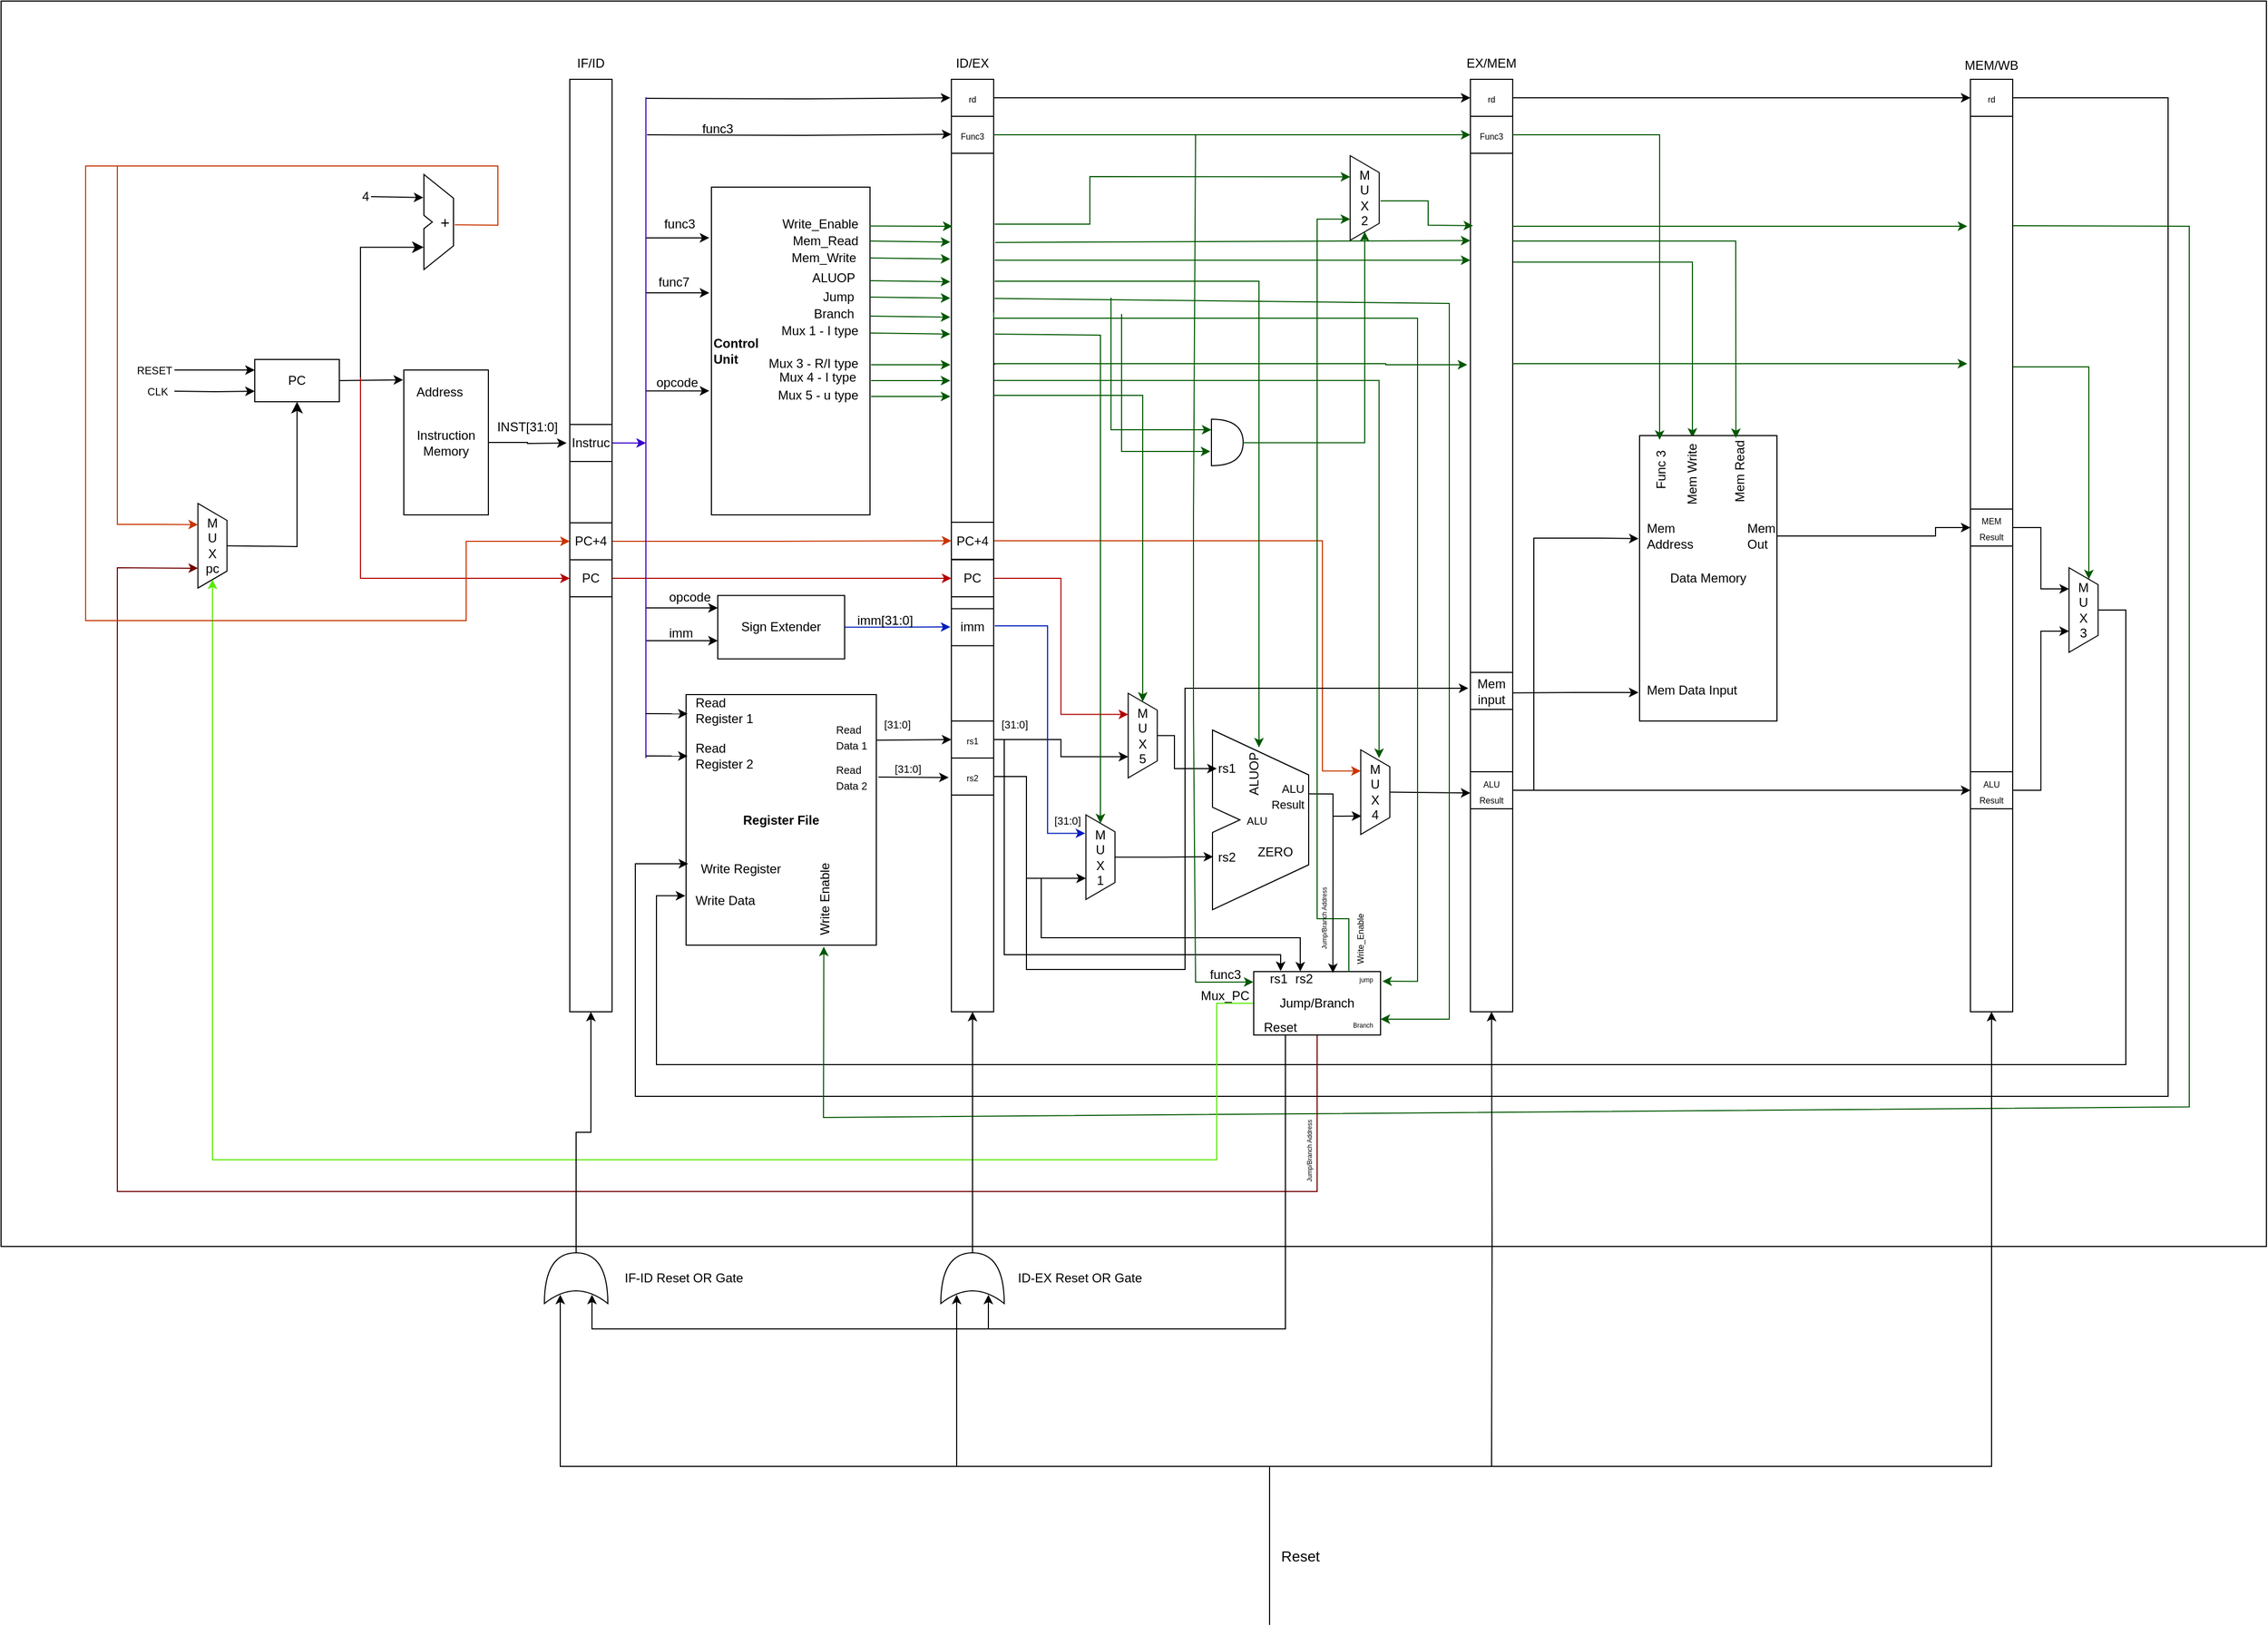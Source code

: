<mxfile version="26.0.3">
  <diagram name="Page-1" id="9SV1OU-b5sy50nxeHLfW">
    <mxGraphModel dx="2070" dy="1067" grid="1" gridSize="10" guides="1" tooltips="1" connect="1" arrows="1" fold="1" page="0" pageScale="1" pageWidth="1169" pageHeight="827" background="none" math="0" shadow="0">
      <root>
        <mxCell id="0" />
        <mxCell id="1" parent="0" />
        <mxCell id="xHwG5w8yMiYp_AL5YSaR-9" value="" style="rounded=0;whiteSpace=wrap;html=1;strokeColor=#000000;strokeWidth=1;fillColor=none;fontSize=12;align=center;" parent="1" vertex="1">
          <mxGeometry x="-750" y="-56" width="2143" height="1178" as="geometry" />
        </mxCell>
        <mxCell id="kFyqk6zbO3yjk6pgJfnZ-140" value="&lt;div&gt;&lt;b&gt;Control&amp;nbsp;&lt;/b&gt;&lt;/div&gt;&lt;div&gt;&lt;b&gt;Unit&lt;/b&gt;&lt;/div&gt;" style="rounded=0;whiteSpace=wrap;html=1;align=left;" parent="1" vertex="1">
          <mxGeometry x="-78" y="120" width="150" height="310" as="geometry" />
        </mxCell>
        <mxCell id="kFyqk6zbO3yjk6pgJfnZ-141" value="&lt;div&gt;&lt;b&gt;Register File&lt;/b&gt;&lt;/div&gt;" style="rounded=0;whiteSpace=wrap;html=1;" parent="1" vertex="1">
          <mxGeometry x="-102" y="600" width="180" height="237" as="geometry" />
        </mxCell>
        <mxCell id="kFyqk6zbO3yjk6pgJfnZ-142" value="Instruction Memory" style="rounded=0;whiteSpace=wrap;html=1;" parent="1" vertex="1">
          <mxGeometry x="-369" y="293" width="80" height="137" as="geometry" />
        </mxCell>
        <mxCell id="kFyqk6zbO3yjk6pgJfnZ-143" value="PC" style="rounded=0;whiteSpace=wrap;html=1;" parent="1" vertex="1">
          <mxGeometry x="-510" y="283" width="80" height="40" as="geometry" />
        </mxCell>
        <mxCell id="kFyqk6zbO3yjk6pgJfnZ-144" value="&amp;nbsp; &amp;nbsp; &amp;nbsp; &amp;nbsp; &amp;nbsp; &amp;nbsp;ALU" style="shape=stencil(vZXdjoMgEIWfhtsGYY3XG3f3PailKykFA/Tv7TuKNmJL2zRiYgwwx+8wZAYRLW3NGo4IrhH9QYRkGMMb5qfJnNmGV84vHpkRbC25j1hn9I6fxMb1DKFqboRro/QX4W/QtM9tQMtKKwU0oZUNJBPhSA4mTChg4rM36bd1CWYN+O6546bfvF9F5O9jl1W+iE+2TDahy5Bb6myS+YT5ZAvVQCqfbDYXWoIg1mMj1ZpVu3+jD2rzkhaRjkRbbfhr2E0tpPQXx/uH1rD2hrnTPVQP3+z1kUcb4NlhPqVKoUbUIsSSPA23mIs7aZvhhp+ZmxczYafcNNv9oh9jK6ltvIwjxQziSD3fSd/tkw4aaUMYdGH/u+8iVw==);whiteSpace=wrap;html=1;strokeColor=#000000;fillColor=#ffffff;fontSize=10;align=left;" parent="1" vertex="1">
          <mxGeometry x="396" y="633.5" width="130" height="170" as="geometry" />
        </mxCell>
        <mxCell id="kFyqk6zbO3yjk6pgJfnZ-145" style="edgeStyle=orthogonalEdgeStyle;rounded=0;orthogonalLoop=1;jettySize=auto;html=1;entryX=0;entryY=0.25;entryDx=0;entryDy=0;fontSize=10;" parent="1" source="kFyqk6zbO3yjk6pgJfnZ-146" target="kFyqk6zbO3yjk6pgJfnZ-143" edge="1">
          <mxGeometry relative="1" as="geometry">
            <Array as="points">
              <mxPoint x="-510" y="293" />
              <mxPoint x="-510" y="293" />
            </Array>
          </mxGeometry>
        </mxCell>
        <mxCell id="kFyqk6zbO3yjk6pgJfnZ-146" value="RESET" style="text;html=1;strokeColor=none;fillColor=none;align=right;verticalAlign=middle;whiteSpace=wrap;rounded=0;fontSize=10;" parent="1" vertex="1">
          <mxGeometry x="-626" y="283" width="40" height="20" as="geometry" />
        </mxCell>
        <mxCell id="kFyqk6zbO3yjk6pgJfnZ-147" style="edgeStyle=orthogonalEdgeStyle;rounded=0;orthogonalLoop=1;jettySize=auto;html=1;exitX=1;exitY=0.5;exitDx=0;exitDy=0;entryX=0;entryY=0.75;entryDx=0;entryDy=0;fontSize=10;" parent="1" target="kFyqk6zbO3yjk6pgJfnZ-143" edge="1">
          <mxGeometry relative="1" as="geometry">
            <mxPoint x="-586" y="313" as="sourcePoint" />
          </mxGeometry>
        </mxCell>
        <mxCell id="kFyqk6zbO3yjk6pgJfnZ-148" value="CLK" style="text;html=1;strokeColor=none;fillColor=none;align=right;verticalAlign=middle;whiteSpace=wrap;rounded=0;fontSize=10;" parent="1" vertex="1">
          <mxGeometry x="-630" y="303" width="40" height="20" as="geometry" />
        </mxCell>
        <mxCell id="kFyqk6zbO3yjk6pgJfnZ-149" value="ZERO" style="text;html=1;align=center;verticalAlign=middle;resizable=0;points=[];autosize=1;fontSize=12;" parent="1" vertex="1">
          <mxGeometry x="425" y="733.5" width="60" height="30" as="geometry" />
        </mxCell>
        <mxCell id="kFyqk6zbO3yjk6pgJfnZ-151" value="" style="rounded=0;whiteSpace=wrap;html=1;" parent="1" vertex="1">
          <mxGeometry x="-212" y="18" width="40" height="882" as="geometry" />
        </mxCell>
        <mxCell id="nOQ7XeATInXlXxulcH0H-9" style="edgeStyle=orthogonalEdgeStyle;rounded=0;orthogonalLoop=1;jettySize=auto;html=1;entryX=0.25;entryY=1;entryDx=0;entryDy=0;exitX=1;exitY=0.5;exitDx=0;exitDy=0;fillColor=#fa6800;strokeColor=#C73500;" parent="1" source="nOQ7XeATInXlXxulcH0H-48" target="nOQ7XeATInXlXxulcH0H-4" edge="1">
          <mxGeometry relative="1" as="geometry">
            <mxPoint x="340" y="470" as="sourcePoint" />
            <mxPoint x="540" y="620" as="targetPoint" />
            <Array as="points">
              <mxPoint x="500" y="454" />
              <mxPoint x="500" y="672" />
            </Array>
          </mxGeometry>
        </mxCell>
        <mxCell id="nOQ7XeATInXlXxulcH0H-12" style="edgeStyle=orthogonalEdgeStyle;rounded=0;orthogonalLoop=1;jettySize=auto;html=1;entryX=0.097;entryY=0.369;entryDx=0;entryDy=0;entryPerimeter=0;exitX=0.98;exitY=0.323;exitDx=0;exitDy=0;exitPerimeter=0;fillColor=#008a00;strokeColor=#005700;" parent="1" source="kFyqk6zbO3yjk6pgJfnZ-152" target="nOQ7XeATInXlXxulcH0H-4" edge="1">
          <mxGeometry relative="1" as="geometry">
            <mxPoint x="550" y="530" as="targetPoint" />
            <Array as="points">
              <mxPoint x="554" y="303" />
            </Array>
          </mxGeometry>
        </mxCell>
        <mxCell id="kFyqk6zbO3yjk6pgJfnZ-152" value="" style="rounded=0;whiteSpace=wrap;html=1;" parent="1" vertex="1">
          <mxGeometry x="149" y="18" width="40" height="882" as="geometry" />
        </mxCell>
        <mxCell id="nOQ7XeATInXlXxulcH0H-18" style="edgeStyle=orthogonalEdgeStyle;rounded=0;orthogonalLoop=1;jettySize=auto;html=1;exitX=0.996;exitY=0.196;exitDx=0;exitDy=0;exitPerimeter=0;fillColor=#008a00;strokeColor=#005700;" parent="1" source="kFyqk6zbO3yjk6pgJfnZ-153" edge="1">
          <mxGeometry relative="1" as="geometry">
            <Array as="points">
              <mxPoint x="850" y="191" />
            </Array>
            <mxPoint x="850" y="357" as="targetPoint" />
          </mxGeometry>
        </mxCell>
        <mxCell id="kFyqk6zbO3yjk6pgJfnZ-153" value="" style="rounded=0;whiteSpace=wrap;html=1;" parent="1" vertex="1">
          <mxGeometry x="640" y="18" width="40" height="882" as="geometry" />
        </mxCell>
        <mxCell id="UKvyx-_iyd72vktSqpnV-49" style="edgeStyle=orthogonalEdgeStyle;rounded=0;orthogonalLoop=1;jettySize=auto;html=1;exitX=1;exitY=0.25;exitDx=0;exitDy=0;entryX=0;entryY=0.5;entryDx=0;entryDy=0;" parent="1" source="kFyqk6zbO3yjk6pgJfnZ-154" target="nOQ7XeATInXlXxulcH0H-2" edge="1">
          <mxGeometry relative="1" as="geometry">
            <mxPoint x="1090" y="450" as="targetPoint" />
            <Array as="points">
              <mxPoint x="930" y="395" />
              <mxPoint x="910" y="395" />
              <mxPoint x="910" y="450" />
              <mxPoint x="1080" y="450" />
              <mxPoint x="1080" y="442" />
            </Array>
          </mxGeometry>
        </mxCell>
        <mxCell id="kFyqk6zbO3yjk6pgJfnZ-154" value="Data Memory" style="rounded=0;whiteSpace=wrap;html=1;" parent="1" vertex="1">
          <mxGeometry x="800" y="355" width="130" height="270" as="geometry" />
        </mxCell>
        <mxCell id="UKvyx-_iyd72vktSqpnV-67" style="edgeStyle=orthogonalEdgeStyle;rounded=0;orthogonalLoop=1;jettySize=auto;html=1;entryX=0.25;entryY=1;entryDx=0;entryDy=0;exitX=1;exitY=0.5;exitDx=0;exitDy=0;" parent="1" source="nOQ7XeATInXlXxulcH0H-2" target="UKvyx-_iyd72vktSqpnV-60" edge="1">
          <mxGeometry relative="1" as="geometry" />
        </mxCell>
        <mxCell id="UKvyx-_iyd72vktSqpnV-69" style="edgeStyle=orthogonalEdgeStyle;rounded=0;orthogonalLoop=1;jettySize=auto;html=1;entryX=0;entryY=0.25;entryDx=0;entryDy=0;fillColor=#008a00;strokeColor=#005700;" parent="1" source="kFyqk6zbO3yjk6pgJfnZ-155" target="UKvyx-_iyd72vktSqpnV-60" edge="1">
          <mxGeometry relative="1" as="geometry">
            <Array as="points">
              <mxPoint x="1225" y="290" />
            </Array>
          </mxGeometry>
        </mxCell>
        <mxCell id="kFyqk6zbO3yjk6pgJfnZ-155" value="" style="rounded=0;whiteSpace=wrap;html=1;" parent="1" vertex="1">
          <mxGeometry x="1113" y="18" width="40" height="882" as="geometry" />
        </mxCell>
        <mxCell id="UKvyx-_iyd72vktSqpnV-29" style="edgeStyle=orthogonalEdgeStyle;rounded=0;orthogonalLoop=1;jettySize=auto;html=1;exitX=1;exitY=0.5;exitDx=0;exitDy=0;fillColor=#0050ef;strokeColor=#001DBC;" parent="1" source="kFyqk6zbO3yjk6pgJfnZ-156" edge="1">
          <mxGeometry relative="1" as="geometry">
            <mxPoint x="148" y="536" as="targetPoint" />
          </mxGeometry>
        </mxCell>
        <mxCell id="kFyqk6zbO3yjk6pgJfnZ-156" value="&lt;div&gt;Sign Extender&lt;/div&gt;" style="rounded=0;whiteSpace=wrap;html=1;" parent="1" vertex="1">
          <mxGeometry x="-72" y="506.25" width="120" height="60" as="geometry" />
        </mxCell>
        <mxCell id="kFyqk6zbO3yjk6pgJfnZ-157" value="" style="endArrow=classic;html=1;rounded=0;exitX=1;exitY=0.5;exitDx=0;exitDy=0;entryX=-0.008;entryY=0.068;entryDx=0;entryDy=0;entryPerimeter=0;" parent="1" source="kFyqk6zbO3yjk6pgJfnZ-143" target="kFyqk6zbO3yjk6pgJfnZ-142" edge="1">
          <mxGeometry width="50" height="50" relative="1" as="geometry">
            <mxPoint x="-349.5" y="362.85" as="sourcePoint" />
            <mxPoint x="-350" y="453.15" as="targetPoint" />
          </mxGeometry>
        </mxCell>
        <mxCell id="kFyqk6zbO3yjk6pgJfnZ-158" style="edgeStyle=orthogonalEdgeStyle;rounded=0;orthogonalLoop=1;jettySize=auto;html=1;exitX=1;exitY=0.5;exitDx=0;exitDy=0;" parent="1" source="kFyqk6zbO3yjk6pgJfnZ-142" edge="1">
          <mxGeometry relative="1" as="geometry">
            <Array as="points" />
            <mxPoint x="-215" y="362" as="targetPoint" />
          </mxGeometry>
        </mxCell>
        <mxCell id="kFyqk6zbO3yjk6pgJfnZ-160" value="&lt;span style=&quot;font-size: 10px;&quot;&gt;Read&lt;/span&gt;&lt;div style=&quot;&quot;&gt;&lt;span style=&quot;font-size: 10px;&quot;&gt;Data 1&lt;/span&gt;&lt;/div&gt;" style="text;html=1;align=left;verticalAlign=middle;whiteSpace=wrap;rounded=0;" parent="1" vertex="1">
          <mxGeometry x="38" y="625" width="34" height="30" as="geometry" />
        </mxCell>
        <mxCell id="kFyqk6zbO3yjk6pgJfnZ-161" value="IF/ID" style="text;html=1;align=center;verticalAlign=middle;whiteSpace=wrap;rounded=0;" parent="1" vertex="1">
          <mxGeometry x="-222" y="-12" width="60" height="30" as="geometry" />
        </mxCell>
        <mxCell id="kFyqk6zbO3yjk6pgJfnZ-162" value="ID/EX" style="text;html=1;align=center;verticalAlign=middle;whiteSpace=wrap;rounded=0;" parent="1" vertex="1">
          <mxGeometry x="139" y="-12" width="60" height="30" as="geometry" />
        </mxCell>
        <mxCell id="kFyqk6zbO3yjk6pgJfnZ-163" value="EX/M&lt;span style=&quot;color: rgba(0, 0, 0, 0); font-family: monospace; font-size: 0px; text-align: start; text-wrap-mode: nowrap;&quot;&gt;%3CmxGraphModel%3E%3Croot%3E%3CmxCell%20id%3D%220%22%2F%3E%3CmxCell%20id%3D%221%22%20parent%3D%220%22%2F%3E%3CmxCell%20id%3D%222%22%20value%3D%22ID%2FEX%22%20style%3D%22text%3Bhtml%3D1%3Balign%3Dcenter%3BverticalAlign%3Dmiddle%3BwhiteSpace%3Dwrap%3Brounded%3D0%3B%22%20vertex%3D%221%22%20parent%3D%221%22%3E%3CmxGeometry%20x%3D%22170%22%20y%3D%22125%22%20width%3D%2260%22%20height%3D%2230%22%20as%3D%22geometry%22%2F%3E%3C%2FmxCell%3E%3C%2Froot%3E%3C%2FmxGraphModel%3E&lt;/span&gt;EM&lt;span style=&quot;color: rgba(0, 0, 0, 0); font-family: monospace; font-size: 0px; text-align: start; text-wrap-mode: nowrap;&quot;&gt;%3CmxGraphModel%3E%3Croot%3E%3CmxCell%20id%3D%220%22%2F%3E%3CmxCell%20id%3D%221%22%20parent%3D%220%22%2F%3E%3CmxCell%20id%3D%222%22%20value%3D%22ID%2FEX%22%20style%3D%22text%3Bhtml%3D1%3Balign%3Dcenter%3BverticalAlign%3Dmiddle%3BwhiteSpace%3Dwrap%3Brounded%3D0%3B%22%20vertex%3D%221%22%20parent%3D%221%22%3E%3CmxGeometry%20x%3D%22170%22%20y%3D%22125%22%20width%3D%2260%22%20height%3D%2230%22%20as%3D%22geometry%22%2F%3E%3C%2FmxCell%3E%3C%2Froot%3E%3C%2FmxGraphModel%3E&lt;/span&gt;" style="text;html=1;align=center;verticalAlign=middle;whiteSpace=wrap;rounded=0;" parent="1" vertex="1">
          <mxGeometry x="630" y="-12" width="60" height="30" as="geometry" />
        </mxCell>
        <mxCell id="kFyqk6zbO3yjk6pgJfnZ-164" value="MEM/WB" style="text;html=1;align=center;verticalAlign=middle;whiteSpace=wrap;rounded=0;" parent="1" vertex="1">
          <mxGeometry x="1103" y="-10" width="60" height="30" as="geometry" />
        </mxCell>
        <mxCell id="kFyqk6zbO3yjk6pgJfnZ-167" value="INST[31:0] " style="text;html=1;align=center;verticalAlign=middle;whiteSpace=wrap;rounded=0;rotation=0;" parent="1" vertex="1">
          <mxGeometry x="-282" y="331.75" width="60" height="30" as="geometry" />
        </mxCell>
        <mxCell id="kFyqk6zbO3yjk6pgJfnZ-168" value="&lt;font style=&quot;font-size: 15px;&quot;&gt;+&lt;/font&gt;" style="shape=stencil(vZXdjoMgEIWfhtsGYY3XG3f3PailKykFA/Tv7TuKNmJL2zRiYgwwx+8wZAYRLW3NGo4IrhH9QYRkGMMb5qfJnNmGV84vHpkRbC25j1hn9I6fxMb1DKFqboRro/QX4W/QtM9tQMtKKwU0oZUNJBPhSA4mTChg4rM36bd1CWYN+O6546bfvF9F5O9jl1W+iE+2TDahy5Bb6myS+YT5ZAvVQCqfbDYXWoIg1mMj1ZpVu3+jD2rzkhaRjkRbbfhr2E0tpPQXx/uH1rD2hrnTPVQP3+z1kUcb4NlhPqVKoUbUIsSSPA23mIs7aZvhhp+ZmxczYafcNNv9oh9jK6ltvIwjxQziSD3fSd/tkw4aaUMYdGH/u+8iVw==);whiteSpace=wrap;html=1;strokeColor=#000000;fillColor=#ffffff;fontSize=10;align=center;" parent="1" vertex="1">
          <mxGeometry x="-350" y="108" width="40" height="90" as="geometry" />
        </mxCell>
        <mxCell id="lmZAJrS4Ju4Hom0jHbo_-3" style="edgeStyle=orthogonalEdgeStyle;rounded=0;orthogonalLoop=1;jettySize=auto;html=1;fillColor=#6a00ff;strokeColor=#3700CC;" parent="1" source="kFyqk6zbO3yjk6pgJfnZ-171" edge="1">
          <mxGeometry relative="1" as="geometry">
            <mxPoint x="-140" y="362" as="targetPoint" />
          </mxGeometry>
        </mxCell>
        <mxCell id="kFyqk6zbO3yjk6pgJfnZ-171" value="Instruc" style="rounded=0;whiteSpace=wrap;html=1;" parent="1" vertex="1">
          <mxGeometry x="-212" y="344.5" width="40" height="35" as="geometry" />
        </mxCell>
        <mxCell id="kFyqk6zbO3yjk6pgJfnZ-172" value="" style="edgeStyle=segmentEdgeStyle;endArrow=classic;html=1;curved=0;rounded=0;endSize=8;startSize=8;entryX=-0.004;entryY=0.765;entryDx=0;entryDy=0;entryPerimeter=0;" parent="1" target="kFyqk6zbO3yjk6pgJfnZ-168" edge="1">
          <mxGeometry width="50" height="50" relative="1" as="geometry">
            <mxPoint x="-410" y="323" as="sourcePoint" />
            <mxPoint x="-330.0" y="157.2" as="targetPoint" />
            <Array as="points">
              <mxPoint x="-410" y="183" />
              <mxPoint x="-410" y="183" />
              <mxPoint x="-410" y="177" />
            </Array>
          </mxGeometry>
        </mxCell>
        <mxCell id="kFyqk6zbO3yjk6pgJfnZ-176" value="" style="endArrow=classic;html=1;rounded=0;entryX=-0.013;entryY=0.243;entryDx=0;entryDy=0;entryPerimeter=0;exitX=1;exitY=0.5;exitDx=0;exitDy=0;" parent="1" source="kFyqk6zbO3yjk6pgJfnZ-177" target="kFyqk6zbO3yjk6pgJfnZ-168" edge="1">
          <mxGeometry width="50" height="50" relative="1" as="geometry">
            <mxPoint x="-400" y="129" as="sourcePoint" />
            <mxPoint x="-350" y="129" as="targetPoint" />
          </mxGeometry>
        </mxCell>
        <mxCell id="kFyqk6zbO3yjk6pgJfnZ-177" value="4" style="text;html=1;align=center;verticalAlign=middle;whiteSpace=wrap;rounded=0;" parent="1" vertex="1">
          <mxGeometry x="-410" y="114" width="10" height="30" as="geometry" />
        </mxCell>
        <mxCell id="kFyqk6zbO3yjk6pgJfnZ-181" value="" style="group" parent="1" connectable="0" vertex="1">
          <mxGeometry x="-565.651" y="429.999" width="55.651" height="75.962" as="geometry" />
        </mxCell>
        <mxCell id="rS-e1UhlSTedWfVftI5a-12" value="0" style="text;html=1;align=center;verticalAlign=middle;whiteSpace=wrap;rounded=0;" parent="kFyqk6zbO3yjk6pgJfnZ-181" vertex="1">
          <mxGeometry x="1.971" y="2.971" width="10" height="30" as="geometry" />
        </mxCell>
        <mxCell id="rS-e1UhlSTedWfVftI5a-13" value="1" style="text;html=1;align=center;verticalAlign=middle;whiteSpace=wrap;rounded=0;" parent="kFyqk6zbO3yjk6pgJfnZ-181" vertex="1">
          <mxGeometry x="1.971" y="42.981" width="10" height="30" as="geometry" />
        </mxCell>
        <mxCell id="nOQ7XeATInXlXxulcH0H-27" value="M&lt;br&gt;U&lt;br&gt;&lt;div&gt;X&lt;br&gt;pc&lt;br&gt;&lt;/div&gt;" style="shape=trapezoid;perimeter=trapezoidPerimeter;whiteSpace=wrap;html=1;rotation=90;horizontal=0;" parent="kFyqk6zbO3yjk6pgJfnZ-181" vertex="1">
          <mxGeometry x="-24.349" y="15.481" width="80" height="27.5" as="geometry" />
        </mxCell>
        <mxCell id="kFyqk6zbO3yjk6pgJfnZ-184" style="edgeStyle=orthogonalEdgeStyle;rounded=0;orthogonalLoop=1;jettySize=auto;html=1;entryX=0;entryY=0.5;entryDx=0;entryDy=0;" parent="1" edge="1">
          <mxGeometry relative="1" as="geometry">
            <mxPoint x="148" y="35.5" as="targetPoint" />
            <mxPoint x="-140" y="36" as="sourcePoint" />
          </mxGeometry>
        </mxCell>
        <mxCell id="kFyqk6zbO3yjk6pgJfnZ-188" value="&lt;font style=&quot;font-size: 8px;&quot;&gt;rd&lt;/font&gt;" style="rounded=0;whiteSpace=wrap;html=1;" parent="1" vertex="1">
          <mxGeometry x="149" y="18" width="40" height="35" as="geometry" />
        </mxCell>
        <mxCell id="kFyqk6zbO3yjk6pgJfnZ-190" value="&lt;font style=&quot;font-size: 8px;&quot;&gt;Func3&lt;/font&gt;" style="rounded=0;whiteSpace=wrap;html=1;" parent="1" vertex="1">
          <mxGeometry x="149" y="53" width="40" height="35" as="geometry" />
        </mxCell>
        <mxCell id="nOQ7XeATInXlXxulcH0H-39" style="edgeStyle=orthogonalEdgeStyle;rounded=0;orthogonalLoop=1;jettySize=auto;html=1;exitX=1;exitY=0.5;exitDx=0;exitDy=0;entryX=0.75;entryY=1;entryDx=0;entryDy=0;" parent="1" source="kFyqk6zbO3yjk6pgJfnZ-193" target="nOQ7XeATInXlXxulcH0H-34" edge="1">
          <mxGeometry relative="1" as="geometry" />
        </mxCell>
        <mxCell id="kFyqk6zbO3yjk6pgJfnZ-193" value="&lt;font style=&quot;font-size: 8px;&quot;&gt;rs1&lt;/font&gt;" style="rounded=0;whiteSpace=wrap;html=1;" parent="1" vertex="1">
          <mxGeometry x="149" y="625" width="40" height="35" as="geometry" />
        </mxCell>
        <mxCell id="kFyqk6zbO3yjk6pgJfnZ-194" value="&lt;font style=&quot;font-size: 8px;&quot;&gt;rs2&lt;/font&gt;" style="rounded=0;whiteSpace=wrap;html=1;" parent="1" vertex="1">
          <mxGeometry x="149" y="660" width="40" height="35" as="geometry" />
        </mxCell>
        <mxCell id="kFyqk6zbO3yjk6pgJfnZ-199" style="edgeStyle=orthogonalEdgeStyle;rounded=0;orthogonalLoop=1;jettySize=auto;html=1;exitX=1;exitY=0.5;exitDx=0;exitDy=0;entryX=0;entryY=0.5;entryDx=0;entryDy=0;" parent="1" source="kFyqk6zbO3yjk6pgJfnZ-200" target="kFyqk6zbO3yjk6pgJfnZ-206" edge="1">
          <mxGeometry relative="1" as="geometry">
            <mxPoint x="860" y="438.308" as="targetPoint" />
          </mxGeometry>
        </mxCell>
        <mxCell id="kFyqk6zbO3yjk6pgJfnZ-200" value="&lt;font style=&quot;font-size: 8px;&quot;&gt;ALU Result&lt;br&gt;&lt;/font&gt;" style="rounded=0;whiteSpace=wrap;html=1;" parent="1" vertex="1">
          <mxGeometry x="640" y="673" width="40" height="35" as="geometry" />
        </mxCell>
        <mxCell id="kFyqk6zbO3yjk6pgJfnZ-201" style="edgeStyle=orthogonalEdgeStyle;rounded=0;orthogonalLoop=1;jettySize=auto;html=1;exitX=1;exitY=0.5;exitDx=0;exitDy=0;entryX=0;entryY=0.5;entryDx=0;entryDy=0;" parent="1" source="kFyqk6zbO3yjk6pgJfnZ-202" target="kFyqk6zbO3yjk6pgJfnZ-204" edge="1">
          <mxGeometry relative="1" as="geometry" />
        </mxCell>
        <mxCell id="kFyqk6zbO3yjk6pgJfnZ-202" value="&lt;font style=&quot;font-size: 8px;&quot;&gt;rd&lt;/font&gt;" style="rounded=0;whiteSpace=wrap;html=1;" parent="1" vertex="1">
          <mxGeometry x="640" y="18" width="40" height="35" as="geometry" />
        </mxCell>
        <mxCell id="kFyqk6zbO3yjk6pgJfnZ-203" style="edgeStyle=orthogonalEdgeStyle;rounded=0;orthogonalLoop=1;jettySize=auto;html=1;exitX=1;exitY=0.5;exitDx=0;exitDy=0;" parent="1" source="kFyqk6zbO3yjk6pgJfnZ-204" edge="1">
          <mxGeometry relative="1" as="geometry">
            <Array as="points">
              <mxPoint x="1300" y="36" />
              <mxPoint x="1300" y="980" />
              <mxPoint x="-150" y="980" />
              <mxPoint x="-150" y="760" />
            </Array>
            <mxPoint x="-100" y="760" as="targetPoint" />
          </mxGeometry>
        </mxCell>
        <mxCell id="kFyqk6zbO3yjk6pgJfnZ-204" value="&lt;font style=&quot;font-size: 8px;&quot;&gt;rd&lt;/font&gt;" style="rounded=0;whiteSpace=wrap;html=1;" parent="1" vertex="1">
          <mxGeometry x="1113" y="18" width="40" height="35" as="geometry" />
        </mxCell>
        <mxCell id="kFyqk6zbO3yjk6pgJfnZ-205" style="edgeStyle=orthogonalEdgeStyle;rounded=0;orthogonalLoop=1;jettySize=auto;html=1;exitX=0.5;exitY=0;exitDx=0;exitDy=0;entryX=-0.004;entryY=0.803;entryDx=0;entryDy=0;entryPerimeter=0;" parent="1" source="UKvyx-_iyd72vktSqpnV-60" target="kFyqk6zbO3yjk6pgJfnZ-141" edge="1">
          <mxGeometry relative="1" as="geometry">
            <Array as="points">
              <mxPoint x="1234" y="520" />
              <mxPoint x="1260" y="520" />
              <mxPoint x="1260" y="950" />
              <mxPoint x="-130" y="950" />
              <mxPoint x="-130" y="790" />
            </Array>
            <mxPoint x="910" y="440.5" as="sourcePoint" />
            <mxPoint x="-30" y="730" as="targetPoint" />
          </mxGeometry>
        </mxCell>
        <mxCell id="UKvyx-_iyd72vktSqpnV-68" style="edgeStyle=orthogonalEdgeStyle;rounded=0;orthogonalLoop=1;jettySize=auto;html=1;entryX=0.75;entryY=1;entryDx=0;entryDy=0;" parent="1" source="kFyqk6zbO3yjk6pgJfnZ-206" target="UKvyx-_iyd72vktSqpnV-60" edge="1">
          <mxGeometry relative="1" as="geometry" />
        </mxCell>
        <mxCell id="kFyqk6zbO3yjk6pgJfnZ-206" value="&lt;font style=&quot;font-size: 8px;&quot;&gt;ALU Result&lt;br&gt;&lt;/font&gt;" style="rounded=0;whiteSpace=wrap;html=1;" parent="1" vertex="1">
          <mxGeometry x="1113" y="673" width="40" height="35" as="geometry" />
        </mxCell>
        <mxCell id="kFyqk6zbO3yjk6pgJfnZ-208" value="&lt;font style=&quot;font-size: 10px;&quot;&gt;[31:0]&lt;/font&gt;" style="text;html=1;align=center;verticalAlign=middle;whiteSpace=wrap;rounded=0;" parent="1" vertex="1">
          <mxGeometry x="78" y="613" width="40" height="30" as="geometry" />
        </mxCell>
        <mxCell id="kFyqk6zbO3yjk6pgJfnZ-209" value="Address" style="text;html=1;align=center;verticalAlign=middle;whiteSpace=wrap;rounded=0;" parent="1" vertex="1">
          <mxGeometry x="-360" y="304" width="50" height="20" as="geometry" />
        </mxCell>
        <mxCell id="kFyqk6zbO3yjk6pgJfnZ-211" value="Read&lt;div&gt;Register 1&lt;/div&gt;" style="text;html=1;align=left;verticalAlign=middle;whiteSpace=wrap;rounded=0;" parent="1" vertex="1">
          <mxGeometry x="-95" y="600" width="60" height="30" as="geometry" />
        </mxCell>
        <mxCell id="kFyqk6zbO3yjk6pgJfnZ-212" value="Read&lt;div&gt;Register 2&lt;/div&gt;" style="text;html=1;align=left;verticalAlign=middle;whiteSpace=wrap;rounded=0;" parent="1" vertex="1">
          <mxGeometry x="-95" y="643" width="60" height="30" as="geometry" />
        </mxCell>
        <mxCell id="kFyqk6zbO3yjk6pgJfnZ-213" value="Write&amp;nbsp;Enable" style="text;html=1;align=left;verticalAlign=middle;whiteSpace=wrap;rounded=0;rotation=-90;" parent="1" vertex="1">
          <mxGeometry x="-12" y="773.5" width="83" height="30" as="geometry" />
        </mxCell>
        <mxCell id="kFyqk6zbO3yjk6pgJfnZ-214" value="Write&amp;nbsp;&lt;span style=&quot;background-color: initial;&quot;&gt;Data&lt;/span&gt;" style="text;html=1;align=left;verticalAlign=middle;whiteSpace=wrap;rounded=0;" parent="1" vertex="1">
          <mxGeometry x="-95" y="780" width="63" height="30" as="geometry" />
        </mxCell>
        <mxCell id="V2ItaE-_8HdWx8WU8oeN-1" value="&lt;span style=&quot;font-size: 10px;&quot;&gt;Read&lt;/span&gt;&lt;div style=&quot;&quot;&gt;&lt;span style=&quot;font-size: 10px;&quot;&gt;Data 2&lt;/span&gt;&lt;/div&gt;" style="text;html=1;align=left;verticalAlign=middle;whiteSpace=wrap;rounded=0;" parent="1" vertex="1">
          <mxGeometry x="38" y="662.5" width="34" height="30" as="geometry" />
        </mxCell>
        <mxCell id="V2ItaE-_8HdWx8WU8oeN-3" value="&lt;font style=&quot;font-size: 10px;&quot;&gt;[31:0]&lt;/font&gt;" style="text;html=1;align=center;verticalAlign=middle;whiteSpace=wrap;rounded=0;" parent="1" vertex="1">
          <mxGeometry x="88" y="655" width="40" height="30" as="geometry" />
        </mxCell>
        <mxCell id="rS-e1UhlSTedWfVftI5a-1" value="" style="endArrow=classic;html=1;rounded=0;entryX=0;entryY=0.5;entryDx=0;entryDy=0;exitX=1;exitY=0.5;exitDx=0;exitDy=0;" parent="1" source="kFyqk6zbO3yjk6pgJfnZ-188" target="kFyqk6zbO3yjk6pgJfnZ-202" edge="1">
          <mxGeometry width="50" height="50" relative="1" as="geometry">
            <mxPoint x="220" y="35.36" as="sourcePoint" />
            <mxPoint x="270" y="35.36" as="targetPoint" />
          </mxGeometry>
        </mxCell>
        <mxCell id="rS-e1UhlSTedWfVftI5a-4" value="&lt;font style=&quot;font-size: 11px;&quot;&gt;ALU&lt;/font&gt;&lt;div&gt;&lt;font style=&quot;font-size: 11px;&quot;&gt;Result&lt;/font&gt;&lt;/div&gt;" style="text;html=1;align=right;verticalAlign=middle;whiteSpace=wrap;rounded=0;" parent="1" vertex="1">
          <mxGeometry x="460" y="683" width="25" height="25" as="geometry" />
        </mxCell>
        <mxCell id="rS-e1UhlSTedWfVftI5a-5" value="" style="endArrow=classic;html=1;rounded=0;exitX=0.5;exitY=0;exitDx=0;exitDy=0;entryX=-0.001;entryY=0.573;entryDx=0;entryDy=0;entryPerimeter=0;" parent="1" source="nOQ7XeATInXlXxulcH0H-4" target="kFyqk6zbO3yjk6pgJfnZ-200" edge="1">
          <mxGeometry width="50" height="50" relative="1" as="geometry">
            <mxPoint x="450" y="455.89" as="sourcePoint" />
            <mxPoint x="500" y="455.89" as="targetPoint" />
            <Array as="points" />
          </mxGeometry>
        </mxCell>
        <mxCell id="rS-e1UhlSTedWfVftI5a-7" value="&lt;font style=&quot;font-size: 10px;&quot;&gt;[31:0]&lt;/font&gt;" style="text;html=1;align=center;verticalAlign=middle;whiteSpace=wrap;rounded=0;" parent="1" vertex="1">
          <mxGeometry x="189" y="613" width="40" height="30" as="geometry" />
        </mxCell>
        <mxCell id="rS-e1UhlSTedWfVftI5a-9" value="&lt;font style=&quot;font-size: 10px;&quot;&gt;[31:0]&lt;/font&gt;" style="text;html=1;align=center;verticalAlign=middle;whiteSpace=wrap;rounded=0;" parent="1" vertex="1">
          <mxGeometry x="239" y="703.5" width="40" height="30" as="geometry" />
        </mxCell>
        <mxCell id="rS-e1UhlSTedWfVftI5a-18" value="" style="endArrow=classic;html=1;rounded=0;exitX=0.727;exitY=0.529;exitDx=0;exitDy=0;exitPerimeter=0;entryX=0.25;entryY=1;entryDx=0;entryDy=0;fillColor=#fa6800;strokeColor=#C73500;" parent="1" source="kFyqk6zbO3yjk6pgJfnZ-168" target="nOQ7XeATInXlXxulcH0H-27" edge="1">
          <mxGeometry width="50" height="50" relative="1" as="geometry">
            <mxPoint x="-240" y="152" as="sourcePoint" />
            <mxPoint x="-530" y="190" as="targetPoint" />
            <Array as="points">
              <mxPoint x="-280" y="156" />
              <mxPoint x="-280" y="100" />
              <mxPoint x="-640" y="100" />
              <mxPoint x="-640" y="439" />
              <mxPoint x="-600" y="439" />
            </Array>
          </mxGeometry>
        </mxCell>
        <mxCell id="rS-e1UhlSTedWfVftI5a-19" value="" style="edgeStyle=elbowEdgeStyle;elbow=vertical;endArrow=classic;html=1;curved=0;rounded=0;endSize=8;startSize=8;entryX=0.5;entryY=1;entryDx=0;entryDy=0;exitX=0.5;exitY=0;exitDx=0;exitDy=0;" parent="1" source="nOQ7XeATInXlXxulcH0H-27" target="kFyqk6zbO3yjk6pgJfnZ-143" edge="1">
          <mxGeometry width="50" height="50" relative="1" as="geometry">
            <mxPoint x="-530" y="460" as="sourcePoint" />
            <mxPoint x="-430" y="180" as="targetPoint" />
            <Array as="points">
              <mxPoint x="-480" y="460" />
            </Array>
          </mxGeometry>
        </mxCell>
        <mxCell id="UKvyx-_iyd72vktSqpnV-4" style="edgeStyle=orthogonalEdgeStyle;rounded=0;orthogonalLoop=1;jettySize=auto;html=1;exitX=0.5;exitY=1;exitDx=0;exitDy=0;" parent="1" source="kFyqk6zbO3yjk6pgJfnZ-155" target="kFyqk6zbO3yjk6pgJfnZ-155" edge="1">
          <mxGeometry relative="1" as="geometry" />
        </mxCell>
        <mxCell id="UKvyx-_iyd72vktSqpnV-6" value="&lt;div&gt;Write_Enable&lt;/div&gt;" style="text;html=1;align=right;verticalAlign=middle;whiteSpace=wrap;rounded=0;" parent="1" vertex="1">
          <mxGeometry x="-17" y="153.49" width="80" height="2.98" as="geometry" />
        </mxCell>
        <mxCell id="UKvyx-_iyd72vktSqpnV-7" value="Mem_Read" style="text;html=1;align=right;verticalAlign=middle;whiteSpace=wrap;rounded=0;" parent="1" vertex="1">
          <mxGeometry x="-17" y="167.98" width="80" height="5.96" as="geometry" />
        </mxCell>
        <mxCell id="UKvyx-_iyd72vktSqpnV-9" value="ALUOP" style="text;html=1;align=right;verticalAlign=middle;whiteSpace=wrap;rounded=0;" parent="1" vertex="1">
          <mxGeometry x="10" y="202" width="50" height="8" as="geometry" />
        </mxCell>
        <mxCell id="UKvyx-_iyd72vktSqpnV-10" value="Mem_Write" style="text;html=1;align=right;verticalAlign=middle;whiteSpace=wrap;rounded=0;" parent="1" vertex="1">
          <mxGeometry x="-19" y="182.96" width="80" height="8" as="geometry" />
        </mxCell>
        <mxCell id="UKvyx-_iyd72vktSqpnV-11" value="Jump" style="text;html=1;align=right;verticalAlign=middle;whiteSpace=wrap;rounded=0;" parent="1" vertex="1">
          <mxGeometry x="9" y="220" width="50" height="8" as="geometry" />
        </mxCell>
        <mxCell id="UKvyx-_iyd72vktSqpnV-12" value="Branch" style="text;html=1;align=right;verticalAlign=middle;whiteSpace=wrap;rounded=0;" parent="1" vertex="1">
          <mxGeometry x="9" y="236" width="50" height="8" as="geometry" />
        </mxCell>
        <mxCell id="UKvyx-_iyd72vktSqpnV-14" value="" style="endArrow=classic;html=1;rounded=0;exitX=0.997;exitY=0.099;exitDx=0;exitDy=0;exitPerimeter=0;fillColor=#008a00;strokeColor=#005700;" parent="1" edge="1">
          <mxGeometry width="50" height="50" relative="1" as="geometry">
            <mxPoint x="71.55" y="156.69" as="sourcePoint" />
            <mxPoint x="150" y="157" as="targetPoint" />
          </mxGeometry>
        </mxCell>
        <mxCell id="UKvyx-_iyd72vktSqpnV-15" value="" style="endArrow=classic;html=1;rounded=0;entryX=0.01;entryY=0.215;entryDx=0;entryDy=0;entryPerimeter=0;exitX=0.997;exitY=0.099;exitDx=0;exitDy=0;exitPerimeter=0;fillColor=#008a00;strokeColor=#005700;" parent="1" edge="1">
          <mxGeometry width="50" height="50" relative="1" as="geometry">
            <mxPoint x="72" y="170.94" as="sourcePoint" />
            <mxPoint x="148" y="171.94" as="targetPoint" />
          </mxGeometry>
        </mxCell>
        <mxCell id="UKvyx-_iyd72vktSqpnV-16" value="" style="endArrow=classic;html=1;rounded=0;entryX=0.01;entryY=0.215;entryDx=0;entryDy=0;entryPerimeter=0;exitX=0.997;exitY=0.099;exitDx=0;exitDy=0;exitPerimeter=0;fillColor=#008a00;strokeColor=#005700;" parent="1" edge="1">
          <mxGeometry width="50" height="50" relative="1" as="geometry">
            <mxPoint x="72" y="186.96" as="sourcePoint" />
            <mxPoint x="148" y="187.96" as="targetPoint" />
          </mxGeometry>
        </mxCell>
        <mxCell id="UKvyx-_iyd72vktSqpnV-17" value="" style="endArrow=classic;html=1;rounded=0;entryX=0.01;entryY=0.215;entryDx=0;entryDy=0;entryPerimeter=0;exitX=0.997;exitY=0.099;exitDx=0;exitDy=0;exitPerimeter=0;fillColor=#008a00;strokeColor=#005700;" parent="1" edge="1">
          <mxGeometry width="50" height="50" relative="1" as="geometry">
            <mxPoint x="72" y="208.5" as="sourcePoint" />
            <mxPoint x="148" y="209.5" as="targetPoint" />
          </mxGeometry>
        </mxCell>
        <mxCell id="UKvyx-_iyd72vktSqpnV-18" value="" style="endArrow=classic;html=1;rounded=0;entryX=0.01;entryY=0.215;entryDx=0;entryDy=0;entryPerimeter=0;exitX=0.997;exitY=0.099;exitDx=0;exitDy=0;exitPerimeter=0;fillColor=#008a00;strokeColor=#005700;" parent="1" edge="1">
          <mxGeometry width="50" height="50" relative="1" as="geometry">
            <mxPoint x="72" y="224" as="sourcePoint" />
            <mxPoint x="148" y="225" as="targetPoint" />
          </mxGeometry>
        </mxCell>
        <mxCell id="UKvyx-_iyd72vktSqpnV-19" value="" style="endArrow=classic;html=1;rounded=0;entryX=0.01;entryY=0.215;entryDx=0;entryDy=0;entryPerimeter=0;exitX=0.997;exitY=0.099;exitDx=0;exitDy=0;exitPerimeter=0;fillColor=#008a00;strokeColor=#005700;" parent="1" edge="1">
          <mxGeometry width="50" height="50" relative="1" as="geometry">
            <mxPoint x="72" y="242" as="sourcePoint" />
            <mxPoint x="148" y="243" as="targetPoint" />
          </mxGeometry>
        </mxCell>
        <mxCell id="UKvyx-_iyd72vktSqpnV-22" value="" style="endArrow=classic;html=1;rounded=0;entryX=0.25;entryY=1;entryDx=0;entryDy=0;fillColor=#008a00;strokeColor=#005700;" parent="1" target="VdJe9Am9aTAonZUiEKi7-3" edge="1">
          <mxGeometry width="50" height="50" relative="1" as="geometry">
            <mxPoint x="190" y="155" as="sourcePoint" />
            <mxPoint x="600" y="157" as="targetPoint" />
            <Array as="points">
              <mxPoint x="280" y="155" />
              <mxPoint x="280" y="110" />
            </Array>
          </mxGeometry>
        </mxCell>
        <mxCell id="UKvyx-_iyd72vktSqpnV-23" value="" style="endArrow=classic;html=1;rounded=0;entryX=0;entryY=0.173;entryDx=0;entryDy=0;entryPerimeter=0;exitX=1.037;exitY=0.175;exitDx=0;exitDy=0;exitPerimeter=0;fillColor=#008a00;strokeColor=#005700;" parent="1" source="kFyqk6zbO3yjk6pgJfnZ-152" target="kFyqk6zbO3yjk6pgJfnZ-153" edge="1">
          <mxGeometry width="50" height="50" relative="1" as="geometry">
            <mxPoint x="240" y="171.94" as="sourcePoint" />
            <mxPoint x="600" y="171" as="targetPoint" />
          </mxGeometry>
        </mxCell>
        <mxCell id="UKvyx-_iyd72vktSqpnV-24" value="" style="endArrow=classic;html=1;rounded=0;fillColor=#008a00;strokeColor=#005700;" parent="1" edge="1">
          <mxGeometry width="50" height="50" relative="1" as="geometry">
            <mxPoint x="190" y="209" as="sourcePoint" />
            <mxPoint x="440" y="650" as="targetPoint" />
            <Array as="points">
              <mxPoint x="440" y="209" />
              <mxPoint x="440" y="397" />
            </Array>
          </mxGeometry>
        </mxCell>
        <mxCell id="UKvyx-_iyd72vktSqpnV-25" value="" style="endArrow=classic;html=1;rounded=0;entryX=1;entryY=0.75;entryDx=0;entryDy=0;exitX=1.02;exitY=0.235;exitDx=0;exitDy=0;exitPerimeter=0;fillColor=#008a00;strokeColor=#005700;" parent="1" source="kFyqk6zbO3yjk6pgJfnZ-152" target="nOQ7XeATInXlXxulcH0H-14" edge="1">
          <mxGeometry width="50" height="50" relative="1" as="geometry">
            <mxPoint x="240" y="227.66" as="sourcePoint" />
            <mxPoint x="580" y="893.793" as="targetPoint" />
            <Array as="points">
              <mxPoint x="620" y="230" />
              <mxPoint x="620" y="907" />
            </Array>
          </mxGeometry>
        </mxCell>
        <mxCell id="UKvyx-_iyd72vktSqpnV-27" value="" style="endArrow=classic;html=1;rounded=0;entryX=0;entryY=0.194;entryDx=0;entryDy=0;entryPerimeter=0;exitX=1.025;exitY=0.194;exitDx=0;exitDy=0;exitPerimeter=0;fillColor=#008a00;strokeColor=#005700;" parent="1" source="kFyqk6zbO3yjk6pgJfnZ-152" target="kFyqk6zbO3yjk6pgJfnZ-153" edge="1">
          <mxGeometry width="50" height="50" relative="1" as="geometry">
            <mxPoint x="238" y="189.0" as="sourcePoint" />
            <mxPoint x="600" y="189.028" as="targetPoint" />
          </mxGeometry>
        </mxCell>
        <mxCell id="UKvyx-_iyd72vktSqpnV-28" style="edgeStyle=orthogonalEdgeStyle;rounded=0;orthogonalLoop=1;jettySize=auto;html=1;" parent="1" edge="1">
          <mxGeometry relative="1" as="geometry">
            <mxPoint x="-72" y="549" as="targetPoint" />
            <mxPoint x="-140" y="549" as="sourcePoint" />
          </mxGeometry>
        </mxCell>
        <mxCell id="UKvyx-_iyd72vktSqpnV-30" value="" style="edgeStyle=orthogonalEdgeStyle;rounded=0;orthogonalLoop=1;jettySize=auto;html=1;exitX=1;exitY=0.5;exitDx=0;exitDy=0;entryX=0.75;entryY=1;entryDx=0;entryDy=0;" parent="1" source="kFyqk6zbO3yjk6pgJfnZ-194" target="UKvyx-_iyd72vktSqpnV-31" edge="1">
          <mxGeometry relative="1" as="geometry">
            <mxPoint x="240" y="668" as="sourcePoint" />
            <mxPoint x="280" y="790" as="targetPoint" />
            <Array as="points">
              <mxPoint x="220" y="678" />
              <mxPoint x="220" y="774" />
            </Array>
          </mxGeometry>
        </mxCell>
        <mxCell id="UKvyx-_iyd72vktSqpnV-31" value="M&lt;br&gt;U&lt;br&gt;&lt;div&gt;X&lt;br&gt;1&lt;br&gt;&lt;/div&gt;" style="shape=trapezoid;perimeter=trapezoidPerimeter;whiteSpace=wrap;html=1;rotation=90;horizontal=0;" parent="1" vertex="1">
          <mxGeometry x="250" y="740" width="80" height="27.5" as="geometry" />
        </mxCell>
        <mxCell id="UKvyx-_iyd72vktSqpnV-32" style="edgeStyle=orthogonalEdgeStyle;rounded=0;orthogonalLoop=1;jettySize=auto;html=1;entryX=0.218;entryY=1.024;entryDx=0;entryDy=0;entryPerimeter=0;fillColor=#0050ef;strokeColor=#001DBC;" parent="1" target="UKvyx-_iyd72vktSqpnV-31" edge="1">
          <mxGeometry relative="1" as="geometry">
            <mxPoint x="276.25" y="738.75" as="targetPoint" />
            <mxPoint x="190" y="535" as="sourcePoint" />
            <Array as="points">
              <mxPoint x="240" y="535" />
              <mxPoint x="240" y="731" />
            </Array>
          </mxGeometry>
        </mxCell>
        <mxCell id="UKvyx-_iyd72vktSqpnV-33" style="edgeStyle=orthogonalEdgeStyle;rounded=0;orthogonalLoop=1;jettySize=auto;html=1;exitX=0.5;exitY=0;exitDx=0;exitDy=0;entryX=0.005;entryY=0.705;entryDx=0;entryDy=0;entryPerimeter=0;" parent="1" source="UKvyx-_iyd72vktSqpnV-31" target="kFyqk6zbO3yjk6pgJfnZ-144" edge="1">
          <mxGeometry relative="1" as="geometry" />
        </mxCell>
        <mxCell id="UKvyx-_iyd72vktSqpnV-37" value="rs2" style="text;html=1;align=right;verticalAlign=middle;whiteSpace=wrap;rounded=0;" parent="1" vertex="1">
          <mxGeometry x="380" y="738.75" width="40" height="30" as="geometry" />
        </mxCell>
        <mxCell id="UKvyx-_iyd72vktSqpnV-38" value="Mux 1 - I type" style="text;html=1;align=right;verticalAlign=middle;whiteSpace=wrap;rounded=0;" parent="1" vertex="1">
          <mxGeometry x="-12" y="252" width="75" height="8" as="geometry" />
        </mxCell>
        <mxCell id="UKvyx-_iyd72vktSqpnV-39" value="" style="endArrow=classic;html=1;rounded=0;entryX=0.01;entryY=0.215;entryDx=0;entryDy=0;entryPerimeter=0;exitX=0.997;exitY=0.099;exitDx=0;exitDy=0;exitPerimeter=0;fillColor=#008a00;strokeColor=#005700;" parent="1" edge="1">
          <mxGeometry width="50" height="50" relative="1" as="geometry">
            <mxPoint x="72" y="258" as="sourcePoint" />
            <mxPoint x="148" y="259" as="targetPoint" />
          </mxGeometry>
        </mxCell>
        <mxCell id="UKvyx-_iyd72vktSqpnV-40" value="" style="endArrow=classic;html=1;rounded=0;entryX=0;entryY=0.5;entryDx=0;entryDy=0;fillColor=#008a00;strokeColor=#005700;" parent="1" target="UKvyx-_iyd72vktSqpnV-31" edge="1">
          <mxGeometry width="50" height="50" relative="1" as="geometry">
            <mxPoint x="190" y="259" as="sourcePoint" />
            <mxPoint x="314" y="667.75" as="targetPoint" />
            <Array as="points">
              <mxPoint x="290" y="260" />
            </Array>
          </mxGeometry>
        </mxCell>
        <mxCell id="UKvyx-_iyd72vktSqpnV-41" value="" style="endArrow=classic;html=1;rounded=0;fillColor=#008a00;strokeColor=#005700;" parent="1" edge="1">
          <mxGeometry width="50" height="50" relative="1" as="geometry">
            <mxPoint x="680" y="157" as="sourcePoint" />
            <mxPoint x="1110" y="157" as="targetPoint" />
          </mxGeometry>
        </mxCell>
        <mxCell id="UKvyx-_iyd72vktSqpnV-42" value="" style="endArrow=classic;html=1;rounded=0;exitX=1.007;exitY=0.157;exitDx=0;exitDy=0;exitPerimeter=0;entryX=0.724;entryY=1.006;entryDx=0;entryDy=0;entryPerimeter=0;fillColor=#008a00;strokeColor=#005700;" parent="1" source="kFyqk6zbO3yjk6pgJfnZ-155" target="kFyqk6zbO3yjk6pgJfnZ-141" edge="1">
          <mxGeometry width="50" height="50" relative="1" as="geometry">
            <mxPoint x="1160" y="160" as="sourcePoint" />
            <mxPoint x="80" y="840" as="targetPoint" />
            <Array as="points">
              <mxPoint x="1320" y="157" />
              <mxPoint x="1320" y="990" />
              <mxPoint x="28" y="1000" />
            </Array>
          </mxGeometry>
        </mxCell>
        <mxCell id="UKvyx-_iyd72vktSqpnV-43" value="Write&amp;nbsp;&lt;span style=&quot;background-color: initial;&quot;&gt;Register&lt;/span&gt;" style="text;html=1;align=left;verticalAlign=middle;whiteSpace=wrap;rounded=0;" parent="1" vertex="1">
          <mxGeometry x="-90" y="750" width="83" height="30" as="geometry" />
        </mxCell>
        <mxCell id="UKvyx-_iyd72vktSqpnV-51" value="" style="endArrow=classic;html=1;rounded=0;entryX=0.895;entryY=0.253;entryDx=0;entryDy=0;fillColor=#008a00;strokeColor=#005700;entryPerimeter=0;" parent="1" target="UKvyx-_iyd72vktSqpnV-52" edge="1">
          <mxGeometry width="50" height="50" relative="1" as="geometry">
            <mxPoint x="680" y="171" as="sourcePoint" />
            <mxPoint x="770" y="300" as="targetPoint" />
            <Array as="points">
              <mxPoint x="770" y="171" />
              <mxPoint x="891" y="171" />
            </Array>
          </mxGeometry>
        </mxCell>
        <mxCell id="UKvyx-_iyd72vktSqpnV-52" value="Mem Read" style="text;html=1;align=left;verticalAlign=middle;whiteSpace=wrap;rounded=0;rotation=-90;" parent="1" vertex="1">
          <mxGeometry x="860" y="377.25" width="70" height="15.5" as="geometry" />
        </mxCell>
        <mxCell id="UKvyx-_iyd72vktSqpnV-60" value="M&lt;br&gt;U&lt;br&gt;&lt;div&gt;X&lt;br&gt;3&lt;br&gt;&lt;/div&gt;" style="shape=trapezoid;perimeter=trapezoidPerimeter;whiteSpace=wrap;html=1;rotation=90;horizontal=0;" parent="1" vertex="1">
          <mxGeometry x="1180" y="506.25" width="80" height="27.5" as="geometry" />
        </mxCell>
        <mxCell id="UKvyx-_iyd72vktSqpnV-62" value="Mux 3 - R/I type" style="text;html=1;align=right;verticalAlign=middle;whiteSpace=wrap;rounded=0;" parent="1" vertex="1">
          <mxGeometry x="-42" y="283" width="105" height="8" as="geometry" />
        </mxCell>
        <mxCell id="UKvyx-_iyd72vktSqpnV-63" style="edgeStyle=orthogonalEdgeStyle;rounded=0;orthogonalLoop=1;jettySize=auto;html=1;fillColor=#008a00;strokeColor=#005700;" parent="1" edge="1">
          <mxGeometry relative="1" as="geometry">
            <mxPoint x="148" y="288" as="targetPoint" />
            <mxPoint x="73" y="288" as="sourcePoint" />
          </mxGeometry>
        </mxCell>
        <mxCell id="UKvyx-_iyd72vktSqpnV-70" style="edgeStyle=orthogonalEdgeStyle;rounded=0;orthogonalLoop=1;jettySize=auto;html=1;fillColor=#008a00;strokeColor=#005700;" parent="1" edge="1">
          <mxGeometry relative="1" as="geometry">
            <mxPoint x="1110" y="287" as="targetPoint" />
            <mxPoint x="680" y="287" as="sourcePoint" />
            <Array as="points">
              <mxPoint x="960" y="286.47" />
            </Array>
          </mxGeometry>
        </mxCell>
        <mxCell id="UKvyx-_iyd72vktSqpnV-71" style="edgeStyle=orthogonalEdgeStyle;rounded=0;orthogonalLoop=1;jettySize=auto;html=1;entryX=-0.007;entryY=0.361;entryDx=0;entryDy=0;entryPerimeter=0;" parent="1" target="kFyqk6zbO3yjk6pgJfnZ-154" edge="1">
          <mxGeometry relative="1" as="geometry">
            <mxPoint x="770" y="440" as="targetPoint" />
            <mxPoint x="700" y="690" as="sourcePoint" />
            <Array as="points">
              <mxPoint x="700" y="452" />
              <mxPoint x="760" y="452" />
            </Array>
          </mxGeometry>
        </mxCell>
        <mxCell id="UKvyx-_iyd72vktSqpnV-72" value="&lt;div&gt;Mem&amp;nbsp;&lt;/div&gt;&lt;div&gt;Address&lt;/div&gt;" style="text;html=1;align=left;verticalAlign=middle;whiteSpace=wrap;rounded=0;rotation=0;" parent="1" vertex="1">
          <mxGeometry x="805" y="450" width="80" height="0.5" as="geometry" />
        </mxCell>
        <mxCell id="nOQ7XeATInXlXxulcH0H-1" value="rs1" style="text;html=1;align=right;verticalAlign=middle;whiteSpace=wrap;rounded=0;" parent="1" vertex="1">
          <mxGeometry x="380" y="655" width="40" height="30" as="geometry" />
        </mxCell>
        <mxCell id="nOQ7XeATInXlXxulcH0H-2" value="&lt;font style=&quot;font-size: 8px;&quot;&gt;MEM Result&lt;br&gt;&lt;/font&gt;" style="rounded=0;whiteSpace=wrap;html=1;" parent="1" vertex="1">
          <mxGeometry x="1113" y="424.5" width="40" height="35" as="geometry" />
        </mxCell>
        <mxCell id="nOQ7XeATInXlXxulcH0H-6" value="" style="endArrow=classic;html=1;rounded=0;entryX=0.783;entryY=0.98;entryDx=0;entryDy=0;entryPerimeter=0;exitX=0.7;exitY=0.355;exitDx=0;exitDy=0;exitPerimeter=0;" parent="1" source="kFyqk6zbO3yjk6pgJfnZ-144" target="nOQ7XeATInXlXxulcH0H-4" edge="1">
          <mxGeometry width="50" height="50" relative="1" as="geometry">
            <mxPoint x="480" y="720" as="sourcePoint" />
            <mxPoint x="600" y="721" as="targetPoint" />
            <Array as="points">
              <mxPoint x="510" y="694" />
              <mxPoint x="510" y="715" />
            </Array>
          </mxGeometry>
        </mxCell>
        <mxCell id="nOQ7XeATInXlXxulcH0H-4" value="M&lt;br&gt;U&lt;br&gt;&lt;div&gt;X&lt;br&gt;4&lt;br&gt;&lt;/div&gt;" style="shape=trapezoid;perimeter=trapezoidPerimeter;whiteSpace=wrap;html=1;rotation=90;horizontal=0;" parent="1" vertex="1">
          <mxGeometry x="510" y="678.5" width="80" height="27.5" as="geometry" />
        </mxCell>
        <mxCell id="nOQ7XeATInXlXxulcH0H-7" style="edgeStyle=orthogonalEdgeStyle;rounded=0;orthogonalLoop=1;jettySize=auto;html=1;entryX=0;entryY=0.5;entryDx=0;entryDy=0;fillColor=#e51400;strokeColor=#B20000;" parent="1" target="nOQ7XeATInXlXxulcH0H-36" edge="1">
          <mxGeometry relative="1" as="geometry">
            <Array as="points">
              <mxPoint x="-410" y="490" />
            </Array>
            <mxPoint x="-410" y="300" as="sourcePoint" />
            <mxPoint x="-160" y="470" as="targetPoint" />
          </mxGeometry>
        </mxCell>
        <mxCell id="nOQ7XeATInXlXxulcH0H-8" style="edgeStyle=orthogonalEdgeStyle;rounded=0;orthogonalLoop=1;jettySize=auto;html=1;entryX=0;entryY=0.5;entryDx=0;entryDy=0;exitX=1;exitY=0.5;exitDx=0;exitDy=0;fillColor=#e51400;strokeColor=#B20000;" parent="1" source="nOQ7XeATInXlXxulcH0H-36" target="nOQ7XeATInXlXxulcH0H-40" edge="1">
          <mxGeometry relative="1" as="geometry">
            <mxPoint x="130" y="470" as="targetPoint" />
            <mxPoint x="-181" y="488.53" as="sourcePoint" />
            <Array as="points">
              <mxPoint x="-70" y="490" />
              <mxPoint x="-70" y="490" />
            </Array>
          </mxGeometry>
        </mxCell>
        <mxCell id="nOQ7XeATInXlXxulcH0H-10" value="Mux 4 - I type" style="text;html=1;align=right;verticalAlign=middle;whiteSpace=wrap;rounded=0;" parent="1" vertex="1">
          <mxGeometry x="-44.5" y="296" width="105" height="8" as="geometry" />
        </mxCell>
        <mxCell id="nOQ7XeATInXlXxulcH0H-11" style="edgeStyle=orthogonalEdgeStyle;rounded=0;orthogonalLoop=1;jettySize=auto;html=1;fillColor=#008a00;strokeColor=#005700;" parent="1" edge="1">
          <mxGeometry relative="1" as="geometry">
            <mxPoint x="148" y="303" as="targetPoint" />
            <mxPoint x="73" y="303" as="sourcePoint" />
          </mxGeometry>
        </mxCell>
        <mxCell id="nOQ7XeATInXlXxulcH0H-13" value="" style="endArrow=classic;html=1;rounded=0;entryX=0;entryY=0.25;entryDx=0;entryDy=0;fillColor=#a20025;strokeColor=#6F0000;" parent="1" target="rS-e1UhlSTedWfVftI5a-13" edge="1">
          <mxGeometry width="50" height="50" relative="1" as="geometry">
            <mxPoint x="495" y="1070" as="sourcePoint" />
            <mxPoint x="-510" y="410" as="targetPoint" />
            <Array as="points">
              <mxPoint x="495" y="920" />
              <mxPoint x="495" y="1070" />
              <mxPoint x="-640" y="1070" />
              <mxPoint x="-640" y="480" />
            </Array>
          </mxGeometry>
        </mxCell>
        <mxCell id="nOQ7XeATInXlXxulcH0H-32" style="edgeStyle=orthogonalEdgeStyle;rounded=0;orthogonalLoop=1;jettySize=auto;html=1;entryX=1;entryY=0.5;entryDx=0;entryDy=0;fillColor=#60a917;strokeColor=#58E800;" parent="1" source="nOQ7XeATInXlXxulcH0H-14" target="nOQ7XeATInXlXxulcH0H-27" edge="1">
          <mxGeometry relative="1" as="geometry">
            <mxPoint x="380" y="1090" as="targetPoint" />
            <Array as="points">
              <mxPoint x="400" y="892" />
              <mxPoint x="400" y="1040" />
              <mxPoint x="-550" y="1040" />
            </Array>
          </mxGeometry>
        </mxCell>
        <mxCell id="nOQ7XeATInXlXxulcH0H-14" value="Jump/Branch" style="rounded=0;whiteSpace=wrap;html=1;" parent="1" vertex="1">
          <mxGeometry x="435" y="862" width="120" height="60" as="geometry" />
        </mxCell>
        <mxCell id="nOQ7XeATInXlXxulcH0H-16" value="Mem Data Input" style="text;html=1;align=left;verticalAlign=middle;whiteSpace=wrap;rounded=0;rotation=0;" parent="1" vertex="1">
          <mxGeometry x="805" y="588" width="100" height="15.5" as="geometry" />
        </mxCell>
        <mxCell id="nOQ7XeATInXlXxulcH0H-17" value="Mem Write" style="text;html=1;align=left;verticalAlign=middle;whiteSpace=wrap;rounded=0;rotation=-90;" parent="1" vertex="1">
          <mxGeometry x="815" y="379.5" width="70" height="15.5" as="geometry" />
        </mxCell>
        <mxCell id="nOQ7XeATInXlXxulcH0H-19" value="" style="endArrow=classic;html=1;rounded=0;entryX=-0.048;entryY=0.653;entryDx=0;entryDy=0;entryPerimeter=0;" parent="1" target="kFyqk6zbO3yjk6pgJfnZ-153" edge="1">
          <mxGeometry width="50" height="50" relative="1" as="geometry">
            <mxPoint x="220" y="770" as="sourcePoint" />
            <mxPoint x="355" y="590" as="targetPoint" />
            <Array as="points">
              <mxPoint x="220" y="860" />
              <mxPoint x="370" y="860" />
              <mxPoint x="370" y="594" />
            </Array>
          </mxGeometry>
        </mxCell>
        <mxCell id="nOQ7XeATInXlXxulcH0H-20" value="" style="endArrow=classic;html=1;rounded=0;exitX=1;exitY=0.658;exitDx=0;exitDy=0;exitPerimeter=0;" parent="1" source="kFyqk6zbO3yjk6pgJfnZ-153" edge="1">
          <mxGeometry width="50" height="50" relative="1" as="geometry">
            <mxPoint x="810" y="670" as="sourcePoint" />
            <mxPoint x="799" y="598" as="targetPoint" />
            <Array as="points">
              <mxPoint x="740" y="598" />
            </Array>
          </mxGeometry>
        </mxCell>
        <mxCell id="nOQ7XeATInXlXxulcH0H-21" value="&lt;span style=&quot;font-size: 8px;&quot;&gt;Func3&lt;/span&gt;" style="rounded=0;whiteSpace=wrap;html=1;" parent="1" vertex="1">
          <mxGeometry x="640" y="53" width="40" height="35" as="geometry" />
        </mxCell>
        <mxCell id="nOQ7XeATInXlXxulcH0H-22" style="edgeStyle=orthogonalEdgeStyle;rounded=0;orthogonalLoop=1;jettySize=auto;html=1;exitX=1;exitY=0.5;exitDx=0;exitDy=0;entryX=0;entryY=0.5;entryDx=0;entryDy=0;strokeColor=#005700;" parent="1" source="kFyqk6zbO3yjk6pgJfnZ-190" target="nOQ7XeATInXlXxulcH0H-21" edge="1">
          <mxGeometry relative="1" as="geometry">
            <mxPoint x="240" y="71" as="sourcePoint" />
            <mxPoint x="560" y="70" as="targetPoint" />
          </mxGeometry>
        </mxCell>
        <mxCell id="nOQ7XeATInXlXxulcH0H-23" style="edgeStyle=orthogonalEdgeStyle;rounded=0;orthogonalLoop=1;jettySize=auto;html=1;exitX=1;exitY=0.5;exitDx=0;exitDy=0;entryX=0.146;entryY=0.015;entryDx=0;entryDy=0;entryPerimeter=0;strokeColor=#005700;" parent="1" source="nOQ7XeATInXlXxulcH0H-21" target="kFyqk6zbO3yjk6pgJfnZ-154" edge="1">
          <mxGeometry relative="1" as="geometry" />
        </mxCell>
        <mxCell id="nOQ7XeATInXlXxulcH0H-24" value="&lt;span style=&quot;text-align: center;&quot;&gt;&lt;font style=&quot;font-size: 12px;&quot;&gt;Func 3&lt;/font&gt;&lt;/span&gt;" style="text;html=1;align=left;verticalAlign=middle;whiteSpace=wrap;rounded=0;rotation=-90;" parent="1" vertex="1">
          <mxGeometry x="785" y="364.75" width="70" height="15.5" as="geometry" />
        </mxCell>
        <mxCell id="nOQ7XeATInXlXxulcH0H-25" value="&lt;div&gt;Mem&amp;nbsp;&lt;/div&gt;&lt;div&gt;Out&lt;/div&gt;" style="text;html=1;align=left;verticalAlign=middle;whiteSpace=wrap;rounded=0;rotation=0;" parent="1" vertex="1">
          <mxGeometry x="900" y="442.5" width="70" height="15.5" as="geometry" />
        </mxCell>
        <mxCell id="nOQ7XeATInXlXxulcH0H-28" style="edgeStyle=orthogonalEdgeStyle;rounded=0;orthogonalLoop=1;jettySize=auto;html=1;entryX=1.014;entryY=0.153;entryDx=0;entryDy=0;entryPerimeter=0;exitX=1;exitY=0.25;exitDx=0;exitDy=0;fillColor=#008a00;strokeColor=#005700;" parent="1" source="kFyqk6zbO3yjk6pgJfnZ-152" target="nOQ7XeATInXlXxulcH0H-14" edge="1">
          <mxGeometry relative="1" as="geometry">
            <mxPoint x="610" y="420" as="targetPoint" />
            <mxPoint x="240" y="243" as="sourcePoint" />
            <Array as="points">
              <mxPoint x="189" y="244" />
              <mxPoint x="590" y="244" />
              <mxPoint x="590" y="871" />
            </Array>
          </mxGeometry>
        </mxCell>
        <mxCell id="nOQ7XeATInXlXxulcH0H-29" style="edgeStyle=orthogonalEdgeStyle;rounded=0;orthogonalLoop=1;jettySize=auto;html=1;entryX=-0.064;entryY=0.292;entryDx=0;entryDy=0;entryPerimeter=0;fillColor=#008a00;strokeColor=#005700;" parent="1" edge="1">
          <mxGeometry relative="1" as="geometry">
            <mxPoint x="637" y="288" as="targetPoint" />
            <mxPoint x="190" y="288" as="sourcePoint" />
            <Array as="points">
              <mxPoint x="560" y="287" />
            </Array>
          </mxGeometry>
        </mxCell>
        <mxCell id="nOQ7XeATInXlXxulcH0H-34" value="M&lt;br&gt;U&lt;br&gt;&lt;div&gt;X&lt;br&gt;5&lt;br&gt;&lt;/div&gt;" style="shape=trapezoid;perimeter=trapezoidPerimeter;whiteSpace=wrap;html=1;rotation=90;horizontal=0;" parent="1" vertex="1">
          <mxGeometry x="290" y="625" width="80" height="27.5" as="geometry" />
        </mxCell>
        <mxCell id="nOQ7XeATInXlXxulcH0H-36" value="PC" style="rounded=0;whiteSpace=wrap;html=1;" parent="1" vertex="1">
          <mxGeometry x="-212" y="472.5" width="40" height="35" as="geometry" />
        </mxCell>
        <mxCell id="nOQ7XeATInXlXxulcH0H-41" style="edgeStyle=orthogonalEdgeStyle;rounded=0;orthogonalLoop=1;jettySize=auto;html=1;entryX=0.25;entryY=1;entryDx=0;entryDy=0;fillColor=#e51400;strokeColor=#B20000;" parent="1" source="nOQ7XeATInXlXxulcH0H-40" target="nOQ7XeATInXlXxulcH0H-34" edge="1">
          <mxGeometry relative="1" as="geometry" />
        </mxCell>
        <mxCell id="nOQ7XeATInXlXxulcH0H-40" value="PC" style="rounded=0;whiteSpace=wrap;html=1;" parent="1" vertex="1">
          <mxGeometry x="149" y="472.5" width="40" height="35" as="geometry" />
        </mxCell>
        <mxCell id="nOQ7XeATInXlXxulcH0H-42" value="Mux 5 - u type" style="text;html=1;align=right;verticalAlign=middle;whiteSpace=wrap;rounded=0;" parent="1" vertex="1">
          <mxGeometry x="-42" y="313" width="105" height="8" as="geometry" />
        </mxCell>
        <mxCell id="nOQ7XeATInXlXxulcH0H-44" style="edgeStyle=orthogonalEdgeStyle;rounded=0;orthogonalLoop=1;jettySize=auto;html=1;exitX=0.5;exitY=0;exitDx=0;exitDy=0;entryX=0.5;entryY=0.5;entryDx=0;entryDy=0;entryPerimeter=0;" parent="1" source="nOQ7XeATInXlXxulcH0H-34" target="nOQ7XeATInXlXxulcH0H-1" edge="1">
          <mxGeometry relative="1" as="geometry">
            <Array as="points">
              <mxPoint x="360" y="639" />
              <mxPoint x="360" y="670" />
            </Array>
          </mxGeometry>
        </mxCell>
        <mxCell id="nOQ7XeATInXlXxulcH0H-45" style="edgeStyle=orthogonalEdgeStyle;rounded=0;orthogonalLoop=1;jettySize=auto;html=1;fillColor=#008a00;strokeColor=#005700;" parent="1" edge="1">
          <mxGeometry relative="1" as="geometry">
            <mxPoint x="148" y="318" as="targetPoint" />
            <mxPoint x="73" y="318" as="sourcePoint" />
          </mxGeometry>
        </mxCell>
        <mxCell id="nOQ7XeATInXlXxulcH0H-46" value="" style="endArrow=classic;html=1;rounded=0;entryX=0;entryY=0.5;entryDx=0;entryDy=0;fillColor=#008a00;strokeColor=#005700;" parent="1" target="nOQ7XeATInXlXxulcH0H-34" edge="1">
          <mxGeometry width="50" height="50" relative="1" as="geometry">
            <mxPoint x="189" y="317" as="sourcePoint" />
            <mxPoint x="289" y="780" as="targetPoint" />
            <Array as="points">
              <mxPoint x="330" y="317" />
            </Array>
          </mxGeometry>
        </mxCell>
        <mxCell id="nOQ7XeATInXlXxulcH0H-50" style="edgeStyle=orthogonalEdgeStyle;rounded=0;orthogonalLoop=1;jettySize=auto;html=1;entryX=0;entryY=0.5;entryDx=0;entryDy=0;fillColor=#fa6800;strokeColor=#C73500;" parent="1" source="nOQ7XeATInXlXxulcH0H-47" target="nOQ7XeATInXlXxulcH0H-48" edge="1">
          <mxGeometry relative="1" as="geometry" />
        </mxCell>
        <mxCell id="nOQ7XeATInXlXxulcH0H-47" value="PC+4" style="rounded=0;whiteSpace=wrap;html=1;" parent="1" vertex="1">
          <mxGeometry x="-212" y="437.5" width="40" height="35" as="geometry" />
        </mxCell>
        <mxCell id="nOQ7XeATInXlXxulcH0H-48" value="PC+4" style="rounded=0;whiteSpace=wrap;html=1;" parent="1" vertex="1">
          <mxGeometry x="149" y="437" width="40" height="35" as="geometry" />
        </mxCell>
        <mxCell id="nOQ7XeATInXlXxulcH0H-49" value="" style="endArrow=classic;html=1;rounded=0;entryX=0;entryY=0.5;entryDx=0;entryDy=0;fillColor=#fa6800;strokeColor=#C73500;" parent="1" target="nOQ7XeATInXlXxulcH0H-47" edge="1">
          <mxGeometry width="50" height="50" relative="1" as="geometry">
            <mxPoint x="-620" y="100" as="sourcePoint" />
            <mxPoint x="-350" y="528" as="targetPoint" />
            <Array as="points">
              <mxPoint x="-670" y="100" />
              <mxPoint x="-670" y="530" />
              <mxPoint x="-310" y="530" />
              <mxPoint x="-310" y="455" />
            </Array>
          </mxGeometry>
        </mxCell>
        <mxCell id="nOQ7XeATInXlXxulcH0H-51" value="" style="endArrow=none;html=1;rounded=0;fillColor=#6a00ff;strokeColor=#3700CC;" parent="1" edge="1">
          <mxGeometry width="50" height="50" relative="1" as="geometry">
            <mxPoint x="-140" y="660" as="sourcePoint" />
            <mxPoint x="-140" y="35" as="targetPoint" />
          </mxGeometry>
        </mxCell>
        <mxCell id="nOQ7XeATInXlXxulcH0H-52" value="" style="endArrow=classic;html=1;rounded=0;" parent="1" edge="1">
          <mxGeometry width="50" height="50" relative="1" as="geometry">
            <mxPoint x="-140" y="618" as="sourcePoint" />
            <mxPoint x="-100.5" y="618.16" as="targetPoint" />
          </mxGeometry>
        </mxCell>
        <mxCell id="nOQ7XeATInXlXxulcH0H-53" value="" style="endArrow=classic;html=1;rounded=0;" parent="1" edge="1">
          <mxGeometry width="50" height="50" relative="1" as="geometry">
            <mxPoint x="-140" y="658" as="sourcePoint" />
            <mxPoint x="-100.5" y="658.16" as="targetPoint" />
          </mxGeometry>
        </mxCell>
        <mxCell id="nOQ7XeATInXlXxulcH0H-54" value="" style="endArrow=classic;html=1;rounded=0;" parent="1" edge="1">
          <mxGeometry width="50" height="50" relative="1" as="geometry">
            <mxPoint x="-140" y="220" as="sourcePoint" />
            <mxPoint x="-80" y="220" as="targetPoint" />
          </mxGeometry>
        </mxCell>
        <mxCell id="nOQ7XeATInXlXxulcH0H-55" value="" style="endArrow=classic;html=1;rounded=0;" parent="1" edge="1">
          <mxGeometry width="50" height="50" relative="1" as="geometry">
            <mxPoint x="-140" y="167.98" as="sourcePoint" />
            <mxPoint x="-80" y="167.98" as="targetPoint" />
          </mxGeometry>
        </mxCell>
        <mxCell id="nOQ7XeATInXlXxulcH0H-56" value="" style="endArrow=classic;html=1;rounded=0;" parent="1" edge="1">
          <mxGeometry width="50" height="50" relative="1" as="geometry">
            <mxPoint x="-140" y="312.71" as="sourcePoint" />
            <mxPoint x="-80" y="312.71" as="targetPoint" />
          </mxGeometry>
        </mxCell>
        <mxCell id="nOQ7XeATInXlXxulcH0H-57" value="func3" style="text;html=1;align=center;verticalAlign=middle;whiteSpace=wrap;rounded=0;rotation=0;" parent="1" vertex="1">
          <mxGeometry x="-138" y="139.98" width="60" height="30" as="geometry" />
        </mxCell>
        <mxCell id="nOQ7XeATInXlXxulcH0H-59" value="func7" style="text;whiteSpace=wrap;html=1;" parent="1" vertex="1">
          <mxGeometry x="-130" y="196" width="60" height="40" as="geometry" />
        </mxCell>
        <mxCell id="nOQ7XeATInXlXxulcH0H-60" value="opcode" style="text;whiteSpace=wrap;html=1;" parent="1" vertex="1">
          <mxGeometry x="-132" y="291" width="60" height="40" as="geometry" />
        </mxCell>
        <mxCell id="nOQ7XeATInXlXxulcH0H-61" value="imm" style="text;whiteSpace=wrap;html=1;" parent="1" vertex="1">
          <mxGeometry x="-120" y="528.25" width="60" height="40" as="geometry" />
        </mxCell>
        <mxCell id="nOQ7XeATInXlXxulcH0H-63" value="imm[31:0]" style="text;whiteSpace=wrap;html=1;" parent="1" vertex="1">
          <mxGeometry x="58" y="516.25" width="60" height="40" as="geometry" />
        </mxCell>
        <mxCell id="lmZAJrS4Ju4Hom0jHbo_-1" value="" style="endArrow=classic;html=1;rounded=0;entryX=-0.065;entryY=0.526;entryDx=0;entryDy=0;entryPerimeter=0;" parent="1" target="kFyqk6zbO3yjk6pgJfnZ-194" edge="1">
          <mxGeometry width="50" height="50" relative="1" as="geometry">
            <mxPoint x="80" y="678" as="sourcePoint" />
            <mxPoint x="38" y="602.5" as="targetPoint" />
          </mxGeometry>
        </mxCell>
        <mxCell id="lmZAJrS4Ju4Hom0jHbo_-2" value="" style="endArrow=classic;html=1;rounded=0;entryX=0;entryY=0.5;entryDx=0;entryDy=0;exitX=1.002;exitY=0.182;exitDx=0;exitDy=0;exitPerimeter=0;" parent="1" source="kFyqk6zbO3yjk6pgJfnZ-141" target="kFyqk6zbO3yjk6pgJfnZ-193" edge="1">
          <mxGeometry width="50" height="50" relative="1" as="geometry">
            <mxPoint x="83" y="692.5" as="sourcePoint" />
            <mxPoint x="133" y="642.5" as="targetPoint" />
          </mxGeometry>
        </mxCell>
        <mxCell id="lmZAJrS4Ju4Hom0jHbo_-4" value="ALUOP" style="text;html=1;align=right;verticalAlign=middle;whiteSpace=wrap;rounded=0;rotation=-90;" parent="1" vertex="1">
          <mxGeometry x="410" y="673.5" width="50" height="8" as="geometry" />
        </mxCell>
        <mxCell id="lmZAJrS4Ju4Hom0jHbo_-6" value="Mem input" style="rounded=0;whiteSpace=wrap;html=1;" parent="1" vertex="1">
          <mxGeometry x="640" y="579" width="40" height="35" as="geometry" />
        </mxCell>
        <mxCell id="lmZAJrS4Ju4Hom0jHbo_-7" value="imm" style="rounded=0;whiteSpace=wrap;html=1;" parent="1" vertex="1">
          <mxGeometry x="149" y="518.75" width="40" height="35" as="geometry" />
        </mxCell>
        <mxCell id="8m7c3qJYfr4QsbDjNNm2-1" style="edgeStyle=orthogonalEdgeStyle;rounded=0;orthogonalLoop=1;jettySize=auto;html=1;" parent="1" edge="1">
          <mxGeometry relative="1" as="geometry">
            <mxPoint x="-72" y="518" as="targetPoint" />
            <mxPoint x="-140" y="518" as="sourcePoint" />
          </mxGeometry>
        </mxCell>
        <mxCell id="8m7c3qJYfr4QsbDjNNm2-2" value="opcode" style="text;whiteSpace=wrap;html=1;" parent="1" vertex="1">
          <mxGeometry x="-120" y="493.75" width="60" height="40" as="geometry" />
        </mxCell>
        <mxCell id="VdJe9Am9aTAonZUiEKi7-3" value="M&lt;br&gt;U&lt;br&gt;&lt;div&gt;X&lt;br&gt;2&lt;br&gt;&lt;/div&gt;" style="shape=trapezoid;perimeter=trapezoidPerimeter;whiteSpace=wrap;html=1;rotation=90;horizontal=0;" vertex="1" parent="1">
          <mxGeometry x="500" y="116.5" width="80" height="27.5" as="geometry" />
        </mxCell>
        <mxCell id="VdJe9Am9aTAonZUiEKi7-4" value="" style="shape=or;whiteSpace=wrap;html=1;" vertex="1" parent="1">
          <mxGeometry x="395" y="339.5" width="30" height="44" as="geometry" />
        </mxCell>
        <mxCell id="VdJe9Am9aTAonZUiEKi7-5" style="edgeStyle=orthogonalEdgeStyle;rounded=0;orthogonalLoop=1;jettySize=auto;html=1;fillColor=#008a00;strokeColor=#005700;" edge="1" parent="1">
          <mxGeometry relative="1" as="geometry">
            <mxPoint x="395" y="349.5" as="targetPoint" />
            <mxPoint x="300" y="224.5" as="sourcePoint" />
            <Array as="points">
              <mxPoint x="350" y="349.5" />
              <mxPoint x="350" y="349.5" />
            </Array>
          </mxGeometry>
        </mxCell>
        <mxCell id="VdJe9Am9aTAonZUiEKi7-7" style="edgeStyle=orthogonalEdgeStyle;rounded=0;orthogonalLoop=1;jettySize=auto;html=1;fillColor=#008a00;strokeColor=#005700;" edge="1" parent="1">
          <mxGeometry relative="1" as="geometry">
            <mxPoint x="394" y="370" as="targetPoint" />
            <mxPoint x="310" y="240" as="sourcePoint" />
            <Array as="points">
              <mxPoint x="349" y="370" />
              <mxPoint x="349" y="370" />
            </Array>
          </mxGeometry>
        </mxCell>
        <mxCell id="VdJe9Am9aTAonZUiEKi7-8" style="edgeStyle=orthogonalEdgeStyle;rounded=0;orthogonalLoop=1;jettySize=auto;html=1;fillColor=#008a00;strokeColor=#005700;entryX=1;entryY=0.5;entryDx=0;entryDy=0;" edge="1" parent="1" target="VdJe9Am9aTAonZUiEKi7-3">
          <mxGeometry relative="1" as="geometry">
            <mxPoint x="500" y="361.75" as="targetPoint" />
            <mxPoint x="425" y="361.75" as="sourcePoint" />
            <Array as="points">
              <mxPoint x="540" y="362" />
            </Array>
          </mxGeometry>
        </mxCell>
        <mxCell id="VdJe9Am9aTAonZUiEKi7-9" style="edgeStyle=orthogonalEdgeStyle;rounded=0;orthogonalLoop=1;jettySize=auto;html=1;fillColor=#008a00;strokeColor=#005700;entryX=0.75;entryY=1;entryDx=0;entryDy=0;exitX=0.75;exitY=0;exitDx=0;exitDy=0;" edge="1" parent="1" source="nOQ7XeATInXlXxulcH0H-14" target="VdJe9Am9aTAonZUiEKi7-3">
          <mxGeometry relative="1" as="geometry">
            <mxPoint x="518.47" y="614" as="targetPoint" />
            <mxPoint x="403.47" y="813.75" as="sourcePoint" />
            <Array as="points">
              <mxPoint x="525" y="812" />
              <mxPoint x="495" y="812" />
              <mxPoint x="495" y="150" />
            </Array>
          </mxGeometry>
        </mxCell>
        <mxCell id="VdJe9Am9aTAonZUiEKi7-10" value="" style="endArrow=classic;html=1;rounded=0;entryX=0.064;entryY=0.157;entryDx=0;entryDy=0;fillColor=#008a00;strokeColor=#005700;entryPerimeter=0;" edge="1" parent="1" target="kFyqk6zbO3yjk6pgJfnZ-153">
          <mxGeometry width="50" height="50" relative="1" as="geometry">
            <mxPoint x="555" y="133" as="sourcePoint" />
            <mxPoint x="891" y="88" as="targetPoint" />
            <Array as="points">
              <mxPoint x="600" y="133" />
              <mxPoint x="600" y="156" />
            </Array>
          </mxGeometry>
        </mxCell>
        <mxCell id="VdJe9Am9aTAonZUiEKi7-11" style="edgeStyle=orthogonalEdgeStyle;rounded=0;orthogonalLoop=1;jettySize=auto;html=1;fillColor=#008a00;strokeColor=#000000;entryX=0.367;entryY=-0.002;entryDx=0;entryDy=0;entryPerimeter=0;" edge="1" parent="1" target="nOQ7XeATInXlXxulcH0H-14">
          <mxGeometry relative="1" as="geometry">
            <mxPoint x="479" y="860" as="targetPoint" />
            <mxPoint x="234" y="774" as="sourcePoint" />
            <Array as="points">
              <mxPoint x="234" y="830" />
              <mxPoint x="479" y="830" />
            </Array>
          </mxGeometry>
        </mxCell>
        <mxCell id="VdJe9Am9aTAonZUiEKi7-12" style="edgeStyle=orthogonalEdgeStyle;rounded=0;orthogonalLoop=1;jettySize=auto;html=1;fillColor=#008a00;strokeColor=#000000;entryX=0.5;entryY=0;entryDx=0;entryDy=0;exitX=0.25;exitY=1;exitDx=0;exitDy=0;" edge="1" parent="1" source="rS-e1UhlSTedWfVftI5a-7">
          <mxGeometry relative="1" as="geometry">
            <mxPoint x="460.47" y="861.5" as="targetPoint" />
            <mxPoint x="199.47" y="773.5" as="sourcePoint" />
            <Array as="points">
              <mxPoint x="199" y="846" />
              <mxPoint x="461" y="846" />
            </Array>
          </mxGeometry>
        </mxCell>
        <mxCell id="VdJe9Am9aTAonZUiEKi7-13" value="rs2" style="text;html=1;align=right;verticalAlign=middle;whiteSpace=wrap;rounded=0;" vertex="1" parent="1">
          <mxGeometry x="467.5" y="859" width="25" height="20" as="geometry" />
        </mxCell>
        <mxCell id="VdJe9Am9aTAonZUiEKi7-15" value="rs1" style="text;html=1;align=right;verticalAlign=middle;whiteSpace=wrap;rounded=0;" vertex="1" parent="1">
          <mxGeometry x="453.5" y="859" width="15" height="20" as="geometry" />
        </mxCell>
        <mxCell id="VdJe9Am9aTAonZUiEKi7-16" value="&lt;font style=&quot;font-size: 8px;&quot;&gt;Write_Enable&lt;/font&gt;" style="text;html=1;align=right;verticalAlign=middle;whiteSpace=wrap;rounded=0;rotation=-90;" vertex="1" parent="1">
          <mxGeometry x="515" y="810" width="40" height="30" as="geometry" />
        </mxCell>
        <mxCell id="VdJe9Am9aTAonZUiEKi7-17" value="&lt;font style=&quot;font-size: 6px;&quot;&gt;jump&lt;/font&gt;&lt;div&gt;&lt;font style=&quot;font-size: 6px;&quot;&gt;&lt;br&gt;&lt;/font&gt;&lt;/div&gt;&lt;div&gt;&lt;font style=&quot;font-size: 6px;&quot;&gt;&lt;br&gt;&lt;/font&gt;&lt;/div&gt;&lt;div&gt;&lt;font style=&quot;font-size: 6px;&quot;&gt;Branch&lt;/font&gt;&lt;/div&gt;" style="text;html=1;align=right;verticalAlign=middle;whiteSpace=wrap;rounded=0;" vertex="1" parent="1">
          <mxGeometry x="510" y="874" width="40" height="30" as="geometry" />
        </mxCell>
        <mxCell id="VdJe9Am9aTAonZUiEKi7-18" value="&lt;font style=&quot;font-size: 6px;&quot;&gt;Jump/Branch Address&lt;/font&gt;" style="text;html=1;align=right;verticalAlign=middle;whiteSpace=wrap;rounded=0;rotation=-90;" vertex="1" parent="1">
          <mxGeometry x="446" y="1030" width="80" height="20" as="geometry" />
        </mxCell>
        <mxCell id="VdJe9Am9aTAonZUiEKi7-19" style="edgeStyle=orthogonalEdgeStyle;rounded=0;orthogonalLoop=1;jettySize=auto;html=1;fillColor=#008a00;strokeColor=#000000;exitX=0.25;exitY=1;exitDx=0;exitDy=0;entryX=0.175;entryY=0.75;entryDx=0;entryDy=0;entryPerimeter=0;" edge="1" parent="1" source="nOQ7XeATInXlXxulcH0H-14" target="VdJe9Am9aTAonZUiEKi7-32">
          <mxGeometry relative="1" as="geometry">
            <mxPoint x="170" y="1180" as="targetPoint" />
            <mxPoint x="61" y="870" as="sourcePoint" />
            <Array as="points">
              <mxPoint x="465" y="1200" />
              <mxPoint x="184" y="1200" />
            </Array>
          </mxGeometry>
        </mxCell>
        <mxCell id="VdJe9Am9aTAonZUiEKi7-20" style="edgeStyle=orthogonalEdgeStyle;rounded=0;orthogonalLoop=1;jettySize=auto;html=1;fillColor=#008a00;strokeColor=#000000;entryX=0.175;entryY=0.75;entryDx=0;entryDy=0;entryPerimeter=0;" edge="1" parent="1" target="VdJe9Am9aTAonZUiEKi7-31">
          <mxGeometry relative="1" as="geometry">
            <mxPoint x="-196.53" y="900" as="targetPoint" />
            <mxPoint x="320" y="1200" as="sourcePoint" />
            <Array as="points">
              <mxPoint x="170" y="1200" />
              <mxPoint x="-191" y="1200" />
            </Array>
          </mxGeometry>
        </mxCell>
        <mxCell id="VdJe9Am9aTAonZUiEKi7-21" value="Reset" style="text;html=1;align=right;verticalAlign=middle;whiteSpace=wrap;rounded=0;" vertex="1" parent="1">
          <mxGeometry x="432.5" y="900" width="45" height="30" as="geometry" />
        </mxCell>
        <mxCell id="VdJe9Am9aTAonZUiEKi7-23" style="edgeStyle=orthogonalEdgeStyle;rounded=0;orthogonalLoop=1;jettySize=auto;html=1;entryX=0.624;entryY=0.022;entryDx=0;entryDy=0;entryPerimeter=0;" edge="1" parent="1" target="nOQ7XeATInXlXxulcH0H-14">
          <mxGeometry relative="1" as="geometry">
            <mxPoint x="510" y="700" as="sourcePoint" />
            <mxPoint x="490" y="1070" as="targetPoint" />
            <Array as="points">
              <mxPoint x="510" y="770" />
              <mxPoint x="510" y="770" />
            </Array>
          </mxGeometry>
        </mxCell>
        <mxCell id="VdJe9Am9aTAonZUiEKi7-25" style="edgeStyle=orthogonalEdgeStyle;rounded=0;orthogonalLoop=1;jettySize=auto;html=1;entryX=0;entryY=0.5;entryDx=0;entryDy=0;" edge="1" parent="1">
          <mxGeometry relative="1" as="geometry">
            <mxPoint x="149" y="70" as="targetPoint" />
            <mxPoint x="-139" y="70.5" as="sourcePoint" />
          </mxGeometry>
        </mxCell>
        <mxCell id="VdJe9Am9aTAonZUiEKi7-26" value="func3" style="text;html=1;align=center;verticalAlign=middle;whiteSpace=wrap;rounded=0;rotation=0;" vertex="1" parent="1">
          <mxGeometry x="-102" y="50.0" width="60" height="30" as="geometry" />
        </mxCell>
        <mxCell id="VdJe9Am9aTAonZUiEKi7-27" value="" style="endArrow=classic;html=1;rounded=0;fillColor=#008a00;strokeColor=#005700;entryX=-0.002;entryY=0.164;entryDx=0;entryDy=0;entryPerimeter=0;" edge="1" parent="1" target="nOQ7XeATInXlXxulcH0H-14">
          <mxGeometry width="50" height="50" relative="1" as="geometry">
            <mxPoint x="380" y="70" as="sourcePoint" />
            <mxPoint x="378" y="873" as="targetPoint" />
            <Array as="points">
              <mxPoint x="378" y="432" />
              <mxPoint x="378" y="620" />
              <mxPoint x="380" y="872" />
            </Array>
          </mxGeometry>
        </mxCell>
        <mxCell id="VdJe9Am9aTAonZUiEKi7-28" value="func3" style="text;html=1;align=right;verticalAlign=middle;whiteSpace=wrap;rounded=0;" vertex="1" parent="1">
          <mxGeometry x="409.5" y="855" width="15" height="20" as="geometry" />
        </mxCell>
        <mxCell id="VdJe9Am9aTAonZUiEKi7-29" value="Mux_PC" style="text;html=1;align=right;verticalAlign=middle;whiteSpace=wrap;rounded=0;" vertex="1" parent="1">
          <mxGeometry x="387.5" y="870" width="45" height="30" as="geometry" />
        </mxCell>
        <mxCell id="VdJe9Am9aTAonZUiEKi7-30" value="&lt;font style=&quot;font-size: 6px;&quot;&gt;Jump/Branch Address&lt;/font&gt;" style="text;html=1;align=right;verticalAlign=middle;whiteSpace=wrap;rounded=0;rotation=-90;" vertex="1" parent="1">
          <mxGeometry x="460" y="810" width="80" height="20" as="geometry" />
        </mxCell>
        <mxCell id="VdJe9Am9aTAonZUiEKi7-37" style="edgeStyle=orthogonalEdgeStyle;rounded=0;orthogonalLoop=1;jettySize=auto;html=1;exitX=1;exitY=0.5;exitDx=0;exitDy=0;exitPerimeter=0;entryX=0.5;entryY=1;entryDx=0;entryDy=0;" edge="1" parent="1" source="VdJe9Am9aTAonZUiEKi7-31" target="kFyqk6zbO3yjk6pgJfnZ-151">
          <mxGeometry relative="1" as="geometry" />
        </mxCell>
        <mxCell id="VdJe9Am9aTAonZUiEKi7-31" value="" style="shape=xor;whiteSpace=wrap;html=1;rotation=-90;" vertex="1" parent="1">
          <mxGeometry x="-230" y="1122" width="48" height="60" as="geometry" />
        </mxCell>
        <mxCell id="VdJe9Am9aTAonZUiEKi7-38" style="edgeStyle=orthogonalEdgeStyle;rounded=0;orthogonalLoop=1;jettySize=auto;html=1;exitX=1;exitY=0.5;exitDx=0;exitDy=0;exitPerimeter=0;entryX=0.5;entryY=1;entryDx=0;entryDy=0;" edge="1" parent="1" source="VdJe9Am9aTAonZUiEKi7-32" target="kFyqk6zbO3yjk6pgJfnZ-152">
          <mxGeometry relative="1" as="geometry" />
        </mxCell>
        <mxCell id="VdJe9Am9aTAonZUiEKi7-32" value="" style="shape=xor;whiteSpace=wrap;html=1;rotation=-90;" vertex="1" parent="1">
          <mxGeometry x="145" y="1122" width="48" height="60" as="geometry" />
        </mxCell>
        <mxCell id="VdJe9Am9aTAonZUiEKi7-39" style="edgeStyle=orthogonalEdgeStyle;rounded=0;orthogonalLoop=1;jettySize=auto;html=1;entryX=0.5;entryY=1;entryDx=0;entryDy=0;" edge="1" parent="1" target="kFyqk6zbO3yjk6pgJfnZ-153">
          <mxGeometry relative="1" as="geometry">
            <mxPoint x="660" y="1330" as="sourcePoint" />
          </mxGeometry>
        </mxCell>
        <mxCell id="VdJe9Am9aTAonZUiEKi7-40" style="edgeStyle=orthogonalEdgeStyle;rounded=0;orthogonalLoop=1;jettySize=auto;html=1;entryX=0.5;entryY=1;entryDx=0;entryDy=0;" edge="1" parent="1" target="kFyqk6zbO3yjk6pgJfnZ-155">
          <mxGeometry relative="1" as="geometry">
            <mxPoint x="450" y="1480" as="sourcePoint" />
            <Array as="points">
              <mxPoint x="1133" y="1330" />
            </Array>
          </mxGeometry>
        </mxCell>
        <mxCell id="VdJe9Am9aTAonZUiEKi7-42" value="IF-ID Reset OR Gate" style="text;html=1;align=left;verticalAlign=middle;whiteSpace=wrap;rounded=0;" vertex="1" parent="1">
          <mxGeometry x="-162" y="1137" width="152" height="30" as="geometry" />
        </mxCell>
        <mxCell id="VdJe9Am9aTAonZUiEKi7-43" value="ID-EX Reset OR Gate" style="text;html=1;align=left;verticalAlign=middle;whiteSpace=wrap;rounded=0;" vertex="1" parent="1">
          <mxGeometry x="210" y="1137" width="160" height="30" as="geometry" />
        </mxCell>
        <mxCell id="VdJe9Am9aTAonZUiEKi7-46" value="" style="endArrow=classic;html=1;rounded=0;entryX=0.175;entryY=0.25;entryDx=0;entryDy=0;entryPerimeter=0;" edge="1" parent="1" target="VdJe9Am9aTAonZUiEKi7-31">
          <mxGeometry width="50" height="50" relative="1" as="geometry">
            <mxPoint x="450" y="1330" as="sourcePoint" />
            <mxPoint x="50" y="1280" as="targetPoint" />
            <Array as="points">
              <mxPoint x="-221" y="1330" />
            </Array>
          </mxGeometry>
        </mxCell>
        <mxCell id="VdJe9Am9aTAonZUiEKi7-47" value="" style="endArrow=classic;html=1;rounded=0;entryX=0.175;entryY=0.25;entryDx=0;entryDy=0;entryPerimeter=0;" edge="1" parent="1" target="VdJe9Am9aTAonZUiEKi7-32">
          <mxGeometry width="50" height="50" relative="1" as="geometry">
            <mxPoint x="154" y="1330" as="sourcePoint" />
            <mxPoint x="220" y="1240" as="targetPoint" />
          </mxGeometry>
        </mxCell>
        <mxCell id="VdJe9Am9aTAonZUiEKi7-48" value="&lt;font style=&quot;font-size: 14px;&quot;&gt;Reset&lt;/font&gt;" style="text;html=1;align=left;verticalAlign=middle;whiteSpace=wrap;rounded=0;" vertex="1" parent="1">
          <mxGeometry x="459" y="1400" width="152" height="30" as="geometry" />
        </mxCell>
      </root>
    </mxGraphModel>
  </diagram>
</mxfile>
